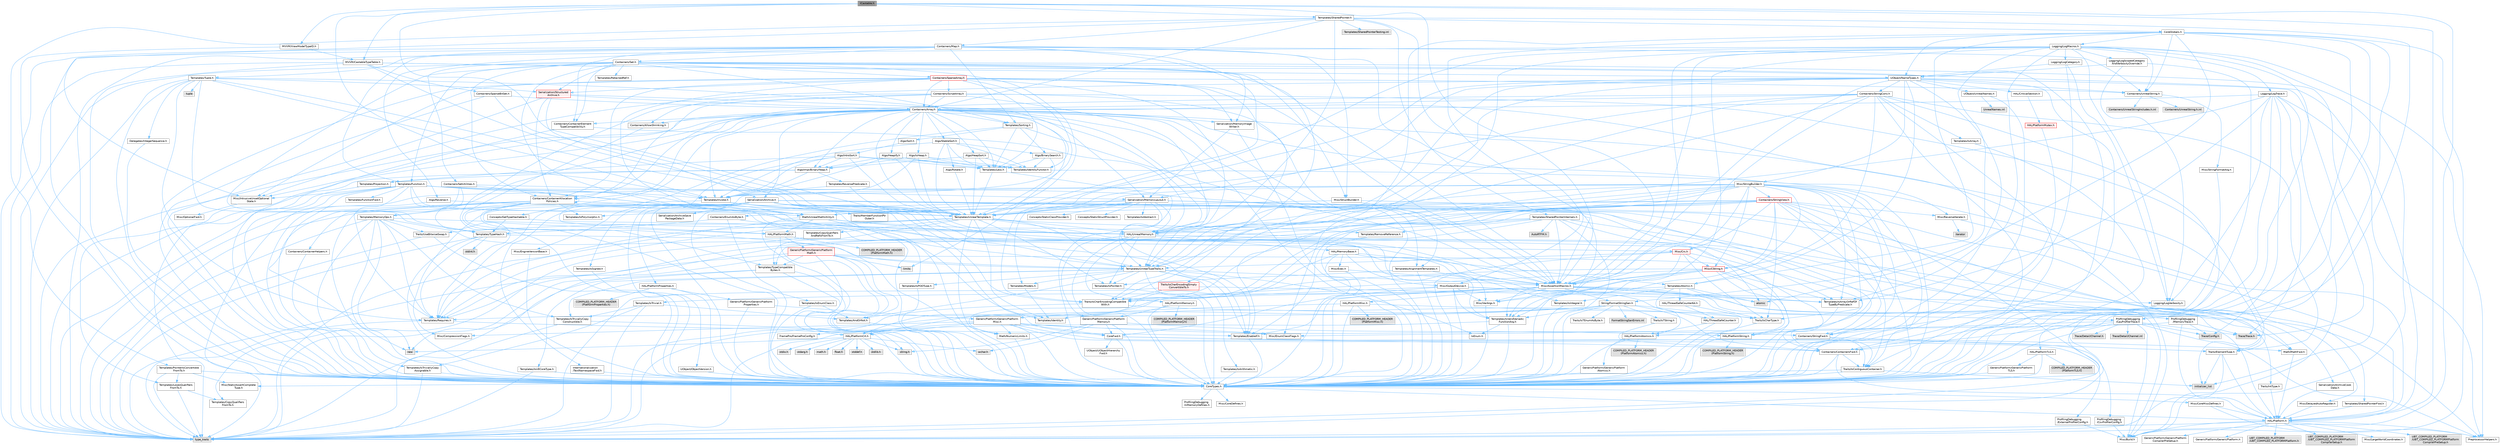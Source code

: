 digraph "ICastable.h"
{
 // INTERACTIVE_SVG=YES
 // LATEX_PDF_SIZE
  bgcolor="transparent";
  edge [fontname=Helvetica,fontsize=10,labelfontname=Helvetica,labelfontsize=10];
  node [fontname=Helvetica,fontsize=10,shape=box,height=0.2,width=0.4];
  Node1 [id="Node000001",label="ICastable.h",height=0.2,width=0.4,color="gray40", fillcolor="grey60", style="filled", fontcolor="black",tooltip=" "];
  Node1 -> Node2 [id="edge1_Node000001_Node000002",color="steelblue1",style="solid",tooltip=" "];
  Node2 [id="Node000002",label="HAL/Platform.h",height=0.2,width=0.4,color="grey40", fillcolor="white", style="filled",URL="$d9/dd0/Platform_8h.html",tooltip=" "];
  Node2 -> Node3 [id="edge2_Node000002_Node000003",color="steelblue1",style="solid",tooltip=" "];
  Node3 [id="Node000003",label="Misc/Build.h",height=0.2,width=0.4,color="grey40", fillcolor="white", style="filled",URL="$d3/dbb/Build_8h.html",tooltip=" "];
  Node2 -> Node4 [id="edge3_Node000002_Node000004",color="steelblue1",style="solid",tooltip=" "];
  Node4 [id="Node000004",label="Misc/LargeWorldCoordinates.h",height=0.2,width=0.4,color="grey40", fillcolor="white", style="filled",URL="$d2/dcb/LargeWorldCoordinates_8h.html",tooltip=" "];
  Node2 -> Node5 [id="edge4_Node000002_Node000005",color="steelblue1",style="solid",tooltip=" "];
  Node5 [id="Node000005",label="type_traits",height=0.2,width=0.4,color="grey60", fillcolor="#E0E0E0", style="filled",tooltip=" "];
  Node2 -> Node6 [id="edge5_Node000002_Node000006",color="steelblue1",style="solid",tooltip=" "];
  Node6 [id="Node000006",label="PreprocessorHelpers.h",height=0.2,width=0.4,color="grey40", fillcolor="white", style="filled",URL="$db/ddb/PreprocessorHelpers_8h.html",tooltip=" "];
  Node2 -> Node7 [id="edge6_Node000002_Node000007",color="steelblue1",style="solid",tooltip=" "];
  Node7 [id="Node000007",label="UBT_COMPILED_PLATFORM\l/UBT_COMPILED_PLATFORMPlatform\lCompilerPreSetup.h",height=0.2,width=0.4,color="grey60", fillcolor="#E0E0E0", style="filled",tooltip=" "];
  Node2 -> Node8 [id="edge7_Node000002_Node000008",color="steelblue1",style="solid",tooltip=" "];
  Node8 [id="Node000008",label="GenericPlatform/GenericPlatform\lCompilerPreSetup.h",height=0.2,width=0.4,color="grey40", fillcolor="white", style="filled",URL="$d9/dc8/GenericPlatformCompilerPreSetup_8h.html",tooltip=" "];
  Node2 -> Node9 [id="edge8_Node000002_Node000009",color="steelblue1",style="solid",tooltip=" "];
  Node9 [id="Node000009",label="GenericPlatform/GenericPlatform.h",height=0.2,width=0.4,color="grey40", fillcolor="white", style="filled",URL="$d6/d84/GenericPlatform_8h.html",tooltip=" "];
  Node2 -> Node10 [id="edge9_Node000002_Node000010",color="steelblue1",style="solid",tooltip=" "];
  Node10 [id="Node000010",label="UBT_COMPILED_PLATFORM\l/UBT_COMPILED_PLATFORMPlatform.h",height=0.2,width=0.4,color="grey60", fillcolor="#E0E0E0", style="filled",tooltip=" "];
  Node2 -> Node11 [id="edge10_Node000002_Node000011",color="steelblue1",style="solid",tooltip=" "];
  Node11 [id="Node000011",label="UBT_COMPILED_PLATFORM\l/UBT_COMPILED_PLATFORMPlatform\lCompilerSetup.h",height=0.2,width=0.4,color="grey60", fillcolor="#E0E0E0", style="filled",tooltip=" "];
  Node1 -> Node12 [id="edge11_Node000001_Node000012",color="steelblue1",style="solid",tooltip=" "];
  Node12 [id="Node000012",label="MVVM/ViewModelTypeID.h",height=0.2,width=0.4,color="grey40", fillcolor="white", style="filled",URL="$d7/d3e/ViewModelTypeID_8h.html",tooltip=" "];
  Node12 -> Node13 [id="edge12_Node000012_Node000013",color="steelblue1",style="solid",tooltip=" "];
  Node13 [id="Node000013",label="CoreTypes.h",height=0.2,width=0.4,color="grey40", fillcolor="white", style="filled",URL="$dc/dec/CoreTypes_8h.html",tooltip=" "];
  Node13 -> Node2 [id="edge13_Node000013_Node000002",color="steelblue1",style="solid",tooltip=" "];
  Node13 -> Node14 [id="edge14_Node000013_Node000014",color="steelblue1",style="solid",tooltip=" "];
  Node14 [id="Node000014",label="ProfilingDebugging\l/UMemoryDefines.h",height=0.2,width=0.4,color="grey40", fillcolor="white", style="filled",URL="$d2/da2/UMemoryDefines_8h.html",tooltip=" "];
  Node13 -> Node15 [id="edge15_Node000013_Node000015",color="steelblue1",style="solid",tooltip=" "];
  Node15 [id="Node000015",label="Misc/CoreMiscDefines.h",height=0.2,width=0.4,color="grey40", fillcolor="white", style="filled",URL="$da/d38/CoreMiscDefines_8h.html",tooltip=" "];
  Node15 -> Node2 [id="edge16_Node000015_Node000002",color="steelblue1",style="solid",tooltip=" "];
  Node15 -> Node6 [id="edge17_Node000015_Node000006",color="steelblue1",style="solid",tooltip=" "];
  Node13 -> Node16 [id="edge18_Node000013_Node000016",color="steelblue1",style="solid",tooltip=" "];
  Node16 [id="Node000016",label="Misc/CoreDefines.h",height=0.2,width=0.4,color="grey40", fillcolor="white", style="filled",URL="$d3/dd2/CoreDefines_8h.html",tooltip=" "];
  Node12 -> Node17 [id="edge19_Node000012_Node000017",color="steelblue1",style="solid",tooltip=" "];
  Node17 [id="Node000017",label="MVVM/CastableTypeTable.h",height=0.2,width=0.4,color="grey40", fillcolor="white", style="filled",URL="$d4/dab/CastableTypeTable_8h.html",tooltip=" "];
  Node17 -> Node13 [id="edge20_Node000017_Node000013",color="steelblue1",style="solid",tooltip=" "];
  Node17 -> Node2 [id="edge21_Node000017_Node000002",color="steelblue1",style="solid",tooltip=" "];
  Node17 -> Node18 [id="edge22_Node000017_Node000018",color="steelblue1",style="solid",tooltip=" "];
  Node18 [id="Node000018",label="Templates/UnrealTemplate.h",height=0.2,width=0.4,color="grey40", fillcolor="white", style="filled",URL="$d4/d24/UnrealTemplate_8h.html",tooltip=" "];
  Node18 -> Node13 [id="edge23_Node000018_Node000013",color="steelblue1",style="solid",tooltip=" "];
  Node18 -> Node19 [id="edge24_Node000018_Node000019",color="steelblue1",style="solid",tooltip=" "];
  Node19 [id="Node000019",label="Templates/IsPointer.h",height=0.2,width=0.4,color="grey40", fillcolor="white", style="filled",URL="$d7/d05/IsPointer_8h.html",tooltip=" "];
  Node19 -> Node13 [id="edge25_Node000019_Node000013",color="steelblue1",style="solid",tooltip=" "];
  Node18 -> Node20 [id="edge26_Node000018_Node000020",color="steelblue1",style="solid",tooltip=" "];
  Node20 [id="Node000020",label="HAL/UnrealMemory.h",height=0.2,width=0.4,color="grey40", fillcolor="white", style="filled",URL="$d9/d96/UnrealMemory_8h.html",tooltip=" "];
  Node20 -> Node13 [id="edge27_Node000020_Node000013",color="steelblue1",style="solid",tooltip=" "];
  Node20 -> Node21 [id="edge28_Node000020_Node000021",color="steelblue1",style="solid",tooltip=" "];
  Node21 [id="Node000021",label="GenericPlatform/GenericPlatform\lMemory.h",height=0.2,width=0.4,color="grey40", fillcolor="white", style="filled",URL="$dd/d22/GenericPlatformMemory_8h.html",tooltip=" "];
  Node21 -> Node22 [id="edge29_Node000021_Node000022",color="steelblue1",style="solid",tooltip=" "];
  Node22 [id="Node000022",label="CoreFwd.h",height=0.2,width=0.4,color="grey40", fillcolor="white", style="filled",URL="$d1/d1e/CoreFwd_8h.html",tooltip=" "];
  Node22 -> Node13 [id="edge30_Node000022_Node000013",color="steelblue1",style="solid",tooltip=" "];
  Node22 -> Node23 [id="edge31_Node000022_Node000023",color="steelblue1",style="solid",tooltip=" "];
  Node23 [id="Node000023",label="Containers/ContainersFwd.h",height=0.2,width=0.4,color="grey40", fillcolor="white", style="filled",URL="$d4/d0a/ContainersFwd_8h.html",tooltip=" "];
  Node23 -> Node2 [id="edge32_Node000023_Node000002",color="steelblue1",style="solid",tooltip=" "];
  Node23 -> Node13 [id="edge33_Node000023_Node000013",color="steelblue1",style="solid",tooltip=" "];
  Node23 -> Node24 [id="edge34_Node000023_Node000024",color="steelblue1",style="solid",tooltip=" "];
  Node24 [id="Node000024",label="Traits/IsContiguousContainer.h",height=0.2,width=0.4,color="grey40", fillcolor="white", style="filled",URL="$d5/d3c/IsContiguousContainer_8h.html",tooltip=" "];
  Node24 -> Node13 [id="edge35_Node000024_Node000013",color="steelblue1",style="solid",tooltip=" "];
  Node24 -> Node25 [id="edge36_Node000024_Node000025",color="steelblue1",style="solid",tooltip=" "];
  Node25 [id="Node000025",label="Misc/StaticAssertComplete\lType.h",height=0.2,width=0.4,color="grey40", fillcolor="white", style="filled",URL="$d5/d4e/StaticAssertCompleteType_8h.html",tooltip=" "];
  Node24 -> Node26 [id="edge37_Node000024_Node000026",color="steelblue1",style="solid",tooltip=" "];
  Node26 [id="Node000026",label="initializer_list",height=0.2,width=0.4,color="grey60", fillcolor="#E0E0E0", style="filled",tooltip=" "];
  Node22 -> Node27 [id="edge38_Node000022_Node000027",color="steelblue1",style="solid",tooltip=" "];
  Node27 [id="Node000027",label="Math/MathFwd.h",height=0.2,width=0.4,color="grey40", fillcolor="white", style="filled",URL="$d2/d10/MathFwd_8h.html",tooltip=" "];
  Node27 -> Node2 [id="edge39_Node000027_Node000002",color="steelblue1",style="solid",tooltip=" "];
  Node22 -> Node28 [id="edge40_Node000022_Node000028",color="steelblue1",style="solid",tooltip=" "];
  Node28 [id="Node000028",label="UObject/UObjectHierarchy\lFwd.h",height=0.2,width=0.4,color="grey40", fillcolor="white", style="filled",URL="$d3/d13/UObjectHierarchyFwd_8h.html",tooltip=" "];
  Node21 -> Node13 [id="edge41_Node000021_Node000013",color="steelblue1",style="solid",tooltip=" "];
  Node21 -> Node29 [id="edge42_Node000021_Node000029",color="steelblue1",style="solid",tooltip=" "];
  Node29 [id="Node000029",label="HAL/PlatformString.h",height=0.2,width=0.4,color="grey40", fillcolor="white", style="filled",URL="$db/db5/PlatformString_8h.html",tooltip=" "];
  Node29 -> Node13 [id="edge43_Node000029_Node000013",color="steelblue1",style="solid",tooltip=" "];
  Node29 -> Node30 [id="edge44_Node000029_Node000030",color="steelblue1",style="solid",tooltip=" "];
  Node30 [id="Node000030",label="COMPILED_PLATFORM_HEADER\l(PlatformString.h)",height=0.2,width=0.4,color="grey60", fillcolor="#E0E0E0", style="filled",tooltip=" "];
  Node21 -> Node31 [id="edge45_Node000021_Node000031",color="steelblue1",style="solid",tooltip=" "];
  Node31 [id="Node000031",label="string.h",height=0.2,width=0.4,color="grey60", fillcolor="#E0E0E0", style="filled",tooltip=" "];
  Node21 -> Node32 [id="edge46_Node000021_Node000032",color="steelblue1",style="solid",tooltip=" "];
  Node32 [id="Node000032",label="wchar.h",height=0.2,width=0.4,color="grey60", fillcolor="#E0E0E0", style="filled",tooltip=" "];
  Node20 -> Node33 [id="edge47_Node000020_Node000033",color="steelblue1",style="solid",tooltip=" "];
  Node33 [id="Node000033",label="HAL/MemoryBase.h",height=0.2,width=0.4,color="grey40", fillcolor="white", style="filled",URL="$d6/d9f/MemoryBase_8h.html",tooltip=" "];
  Node33 -> Node13 [id="edge48_Node000033_Node000013",color="steelblue1",style="solid",tooltip=" "];
  Node33 -> Node34 [id="edge49_Node000033_Node000034",color="steelblue1",style="solid",tooltip=" "];
  Node34 [id="Node000034",label="HAL/PlatformAtomics.h",height=0.2,width=0.4,color="grey40", fillcolor="white", style="filled",URL="$d3/d36/PlatformAtomics_8h.html",tooltip=" "];
  Node34 -> Node13 [id="edge50_Node000034_Node000013",color="steelblue1",style="solid",tooltip=" "];
  Node34 -> Node35 [id="edge51_Node000034_Node000035",color="steelblue1",style="solid",tooltip=" "];
  Node35 [id="Node000035",label="GenericPlatform/GenericPlatform\lAtomics.h",height=0.2,width=0.4,color="grey40", fillcolor="white", style="filled",URL="$da/d72/GenericPlatformAtomics_8h.html",tooltip=" "];
  Node35 -> Node13 [id="edge52_Node000035_Node000013",color="steelblue1",style="solid",tooltip=" "];
  Node34 -> Node36 [id="edge53_Node000034_Node000036",color="steelblue1",style="solid",tooltip=" "];
  Node36 [id="Node000036",label="COMPILED_PLATFORM_HEADER\l(PlatformAtomics.h)",height=0.2,width=0.4,color="grey60", fillcolor="#E0E0E0", style="filled",tooltip=" "];
  Node33 -> Node37 [id="edge54_Node000033_Node000037",color="steelblue1",style="solid",tooltip=" "];
  Node37 [id="Node000037",label="HAL/PlatformCrt.h",height=0.2,width=0.4,color="grey40", fillcolor="white", style="filled",URL="$d8/d75/PlatformCrt_8h.html",tooltip=" "];
  Node37 -> Node38 [id="edge55_Node000037_Node000038",color="steelblue1",style="solid",tooltip=" "];
  Node38 [id="Node000038",label="new",height=0.2,width=0.4,color="grey60", fillcolor="#E0E0E0", style="filled",tooltip=" "];
  Node37 -> Node32 [id="edge56_Node000037_Node000032",color="steelblue1",style="solid",tooltip=" "];
  Node37 -> Node39 [id="edge57_Node000037_Node000039",color="steelblue1",style="solid",tooltip=" "];
  Node39 [id="Node000039",label="stddef.h",height=0.2,width=0.4,color="grey60", fillcolor="#E0E0E0", style="filled",tooltip=" "];
  Node37 -> Node40 [id="edge58_Node000037_Node000040",color="steelblue1",style="solid",tooltip=" "];
  Node40 [id="Node000040",label="stdlib.h",height=0.2,width=0.4,color="grey60", fillcolor="#E0E0E0", style="filled",tooltip=" "];
  Node37 -> Node41 [id="edge59_Node000037_Node000041",color="steelblue1",style="solid",tooltip=" "];
  Node41 [id="Node000041",label="stdio.h",height=0.2,width=0.4,color="grey60", fillcolor="#E0E0E0", style="filled",tooltip=" "];
  Node37 -> Node42 [id="edge60_Node000037_Node000042",color="steelblue1",style="solid",tooltip=" "];
  Node42 [id="Node000042",label="stdarg.h",height=0.2,width=0.4,color="grey60", fillcolor="#E0E0E0", style="filled",tooltip=" "];
  Node37 -> Node43 [id="edge61_Node000037_Node000043",color="steelblue1",style="solid",tooltip=" "];
  Node43 [id="Node000043",label="math.h",height=0.2,width=0.4,color="grey60", fillcolor="#E0E0E0", style="filled",tooltip=" "];
  Node37 -> Node44 [id="edge62_Node000037_Node000044",color="steelblue1",style="solid",tooltip=" "];
  Node44 [id="Node000044",label="float.h",height=0.2,width=0.4,color="grey60", fillcolor="#E0E0E0", style="filled",tooltip=" "];
  Node37 -> Node31 [id="edge63_Node000037_Node000031",color="steelblue1",style="solid",tooltip=" "];
  Node33 -> Node45 [id="edge64_Node000033_Node000045",color="steelblue1",style="solid",tooltip=" "];
  Node45 [id="Node000045",label="Misc/Exec.h",height=0.2,width=0.4,color="grey40", fillcolor="white", style="filled",URL="$de/ddb/Exec_8h.html",tooltip=" "];
  Node45 -> Node13 [id="edge65_Node000045_Node000013",color="steelblue1",style="solid",tooltip=" "];
  Node45 -> Node46 [id="edge66_Node000045_Node000046",color="steelblue1",style="solid",tooltip=" "];
  Node46 [id="Node000046",label="Misc/AssertionMacros.h",height=0.2,width=0.4,color="grey40", fillcolor="white", style="filled",URL="$d0/dfa/AssertionMacros_8h.html",tooltip=" "];
  Node46 -> Node13 [id="edge67_Node000046_Node000013",color="steelblue1",style="solid",tooltip=" "];
  Node46 -> Node2 [id="edge68_Node000046_Node000002",color="steelblue1",style="solid",tooltip=" "];
  Node46 -> Node47 [id="edge69_Node000046_Node000047",color="steelblue1",style="solid",tooltip=" "];
  Node47 [id="Node000047",label="HAL/PlatformMisc.h",height=0.2,width=0.4,color="grey40", fillcolor="white", style="filled",URL="$d0/df5/PlatformMisc_8h.html",tooltip=" "];
  Node47 -> Node13 [id="edge70_Node000047_Node000013",color="steelblue1",style="solid",tooltip=" "];
  Node47 -> Node48 [id="edge71_Node000047_Node000048",color="steelblue1",style="solid",tooltip=" "];
  Node48 [id="Node000048",label="GenericPlatform/GenericPlatform\lMisc.h",height=0.2,width=0.4,color="grey40", fillcolor="white", style="filled",URL="$db/d9a/GenericPlatformMisc_8h.html",tooltip=" "];
  Node48 -> Node49 [id="edge72_Node000048_Node000049",color="steelblue1",style="solid",tooltip=" "];
  Node49 [id="Node000049",label="Containers/StringFwd.h",height=0.2,width=0.4,color="grey40", fillcolor="white", style="filled",URL="$df/d37/StringFwd_8h.html",tooltip=" "];
  Node49 -> Node13 [id="edge73_Node000049_Node000013",color="steelblue1",style="solid",tooltip=" "];
  Node49 -> Node50 [id="edge74_Node000049_Node000050",color="steelblue1",style="solid",tooltip=" "];
  Node50 [id="Node000050",label="Traits/ElementType.h",height=0.2,width=0.4,color="grey40", fillcolor="white", style="filled",URL="$d5/d4f/ElementType_8h.html",tooltip=" "];
  Node50 -> Node2 [id="edge75_Node000050_Node000002",color="steelblue1",style="solid",tooltip=" "];
  Node50 -> Node26 [id="edge76_Node000050_Node000026",color="steelblue1",style="solid",tooltip=" "];
  Node50 -> Node5 [id="edge77_Node000050_Node000005",color="steelblue1",style="solid",tooltip=" "];
  Node49 -> Node24 [id="edge78_Node000049_Node000024",color="steelblue1",style="solid",tooltip=" "];
  Node48 -> Node22 [id="edge79_Node000048_Node000022",color="steelblue1",style="solid",tooltip=" "];
  Node48 -> Node13 [id="edge80_Node000048_Node000013",color="steelblue1",style="solid",tooltip=" "];
  Node48 -> Node51 [id="edge81_Node000048_Node000051",color="steelblue1",style="solid",tooltip=" "];
  Node51 [id="Node000051",label="FramePro/FrameProConfig.h",height=0.2,width=0.4,color="grey40", fillcolor="white", style="filled",URL="$d7/d90/FrameProConfig_8h.html",tooltip=" "];
  Node48 -> Node37 [id="edge82_Node000048_Node000037",color="steelblue1",style="solid",tooltip=" "];
  Node48 -> Node52 [id="edge83_Node000048_Node000052",color="steelblue1",style="solid",tooltip=" "];
  Node52 [id="Node000052",label="Math/NumericLimits.h",height=0.2,width=0.4,color="grey40", fillcolor="white", style="filled",URL="$df/d1b/NumericLimits_8h.html",tooltip=" "];
  Node52 -> Node13 [id="edge84_Node000052_Node000013",color="steelblue1",style="solid",tooltip=" "];
  Node48 -> Node53 [id="edge85_Node000048_Node000053",color="steelblue1",style="solid",tooltip=" "];
  Node53 [id="Node000053",label="Misc/CompressionFlags.h",height=0.2,width=0.4,color="grey40", fillcolor="white", style="filled",URL="$d9/d76/CompressionFlags_8h.html",tooltip=" "];
  Node48 -> Node54 [id="edge86_Node000048_Node000054",color="steelblue1",style="solid",tooltip=" "];
  Node54 [id="Node000054",label="Misc/EnumClassFlags.h",height=0.2,width=0.4,color="grey40", fillcolor="white", style="filled",URL="$d8/de7/EnumClassFlags_8h.html",tooltip=" "];
  Node48 -> Node55 [id="edge87_Node000048_Node000055",color="steelblue1",style="solid",tooltip=" "];
  Node55 [id="Node000055",label="ProfilingDebugging\l/CsvProfilerConfig.h",height=0.2,width=0.4,color="grey40", fillcolor="white", style="filled",URL="$d3/d88/CsvProfilerConfig_8h.html",tooltip=" "];
  Node55 -> Node3 [id="edge88_Node000055_Node000003",color="steelblue1",style="solid",tooltip=" "];
  Node48 -> Node56 [id="edge89_Node000048_Node000056",color="steelblue1",style="solid",tooltip=" "];
  Node56 [id="Node000056",label="ProfilingDebugging\l/ExternalProfilerConfig.h",height=0.2,width=0.4,color="grey40", fillcolor="white", style="filled",URL="$d3/dbb/ExternalProfilerConfig_8h.html",tooltip=" "];
  Node56 -> Node3 [id="edge90_Node000056_Node000003",color="steelblue1",style="solid",tooltip=" "];
  Node47 -> Node57 [id="edge91_Node000047_Node000057",color="steelblue1",style="solid",tooltip=" "];
  Node57 [id="Node000057",label="COMPILED_PLATFORM_HEADER\l(PlatformMisc.h)",height=0.2,width=0.4,color="grey60", fillcolor="#E0E0E0", style="filled",tooltip=" "];
  Node47 -> Node58 [id="edge92_Node000047_Node000058",color="steelblue1",style="solid",tooltip=" "];
  Node58 [id="Node000058",label="ProfilingDebugging\l/CpuProfilerTrace.h",height=0.2,width=0.4,color="grey40", fillcolor="white", style="filled",URL="$da/dcb/CpuProfilerTrace_8h.html",tooltip=" "];
  Node58 -> Node13 [id="edge93_Node000058_Node000013",color="steelblue1",style="solid",tooltip=" "];
  Node58 -> Node23 [id="edge94_Node000058_Node000023",color="steelblue1",style="solid",tooltip=" "];
  Node58 -> Node34 [id="edge95_Node000058_Node000034",color="steelblue1",style="solid",tooltip=" "];
  Node58 -> Node6 [id="edge96_Node000058_Node000006",color="steelblue1",style="solid",tooltip=" "];
  Node58 -> Node3 [id="edge97_Node000058_Node000003",color="steelblue1",style="solid",tooltip=" "];
  Node58 -> Node59 [id="edge98_Node000058_Node000059",color="steelblue1",style="solid",tooltip=" "];
  Node59 [id="Node000059",label="Trace/Config.h",height=0.2,width=0.4,color="grey60", fillcolor="#E0E0E0", style="filled",tooltip=" "];
  Node58 -> Node60 [id="edge99_Node000058_Node000060",color="steelblue1",style="solid",tooltip=" "];
  Node60 [id="Node000060",label="Trace/Detail/Channel.h",height=0.2,width=0.4,color="grey60", fillcolor="#E0E0E0", style="filled",tooltip=" "];
  Node58 -> Node61 [id="edge100_Node000058_Node000061",color="steelblue1",style="solid",tooltip=" "];
  Node61 [id="Node000061",label="Trace/Detail/Channel.inl",height=0.2,width=0.4,color="grey60", fillcolor="#E0E0E0", style="filled",tooltip=" "];
  Node58 -> Node62 [id="edge101_Node000058_Node000062",color="steelblue1",style="solid",tooltip=" "];
  Node62 [id="Node000062",label="Trace/Trace.h",height=0.2,width=0.4,color="grey60", fillcolor="#E0E0E0", style="filled",tooltip=" "];
  Node46 -> Node6 [id="edge102_Node000046_Node000006",color="steelblue1",style="solid",tooltip=" "];
  Node46 -> Node63 [id="edge103_Node000046_Node000063",color="steelblue1",style="solid",tooltip=" "];
  Node63 [id="Node000063",label="Templates/EnableIf.h",height=0.2,width=0.4,color="grey40", fillcolor="white", style="filled",URL="$d7/d60/EnableIf_8h.html",tooltip=" "];
  Node63 -> Node13 [id="edge104_Node000063_Node000013",color="steelblue1",style="solid",tooltip=" "];
  Node46 -> Node64 [id="edge105_Node000046_Node000064",color="steelblue1",style="solid",tooltip=" "];
  Node64 [id="Node000064",label="Templates/IsArrayOrRefOf\lTypeByPredicate.h",height=0.2,width=0.4,color="grey40", fillcolor="white", style="filled",URL="$d6/da1/IsArrayOrRefOfTypeByPredicate_8h.html",tooltip=" "];
  Node64 -> Node13 [id="edge106_Node000064_Node000013",color="steelblue1",style="solid",tooltip=" "];
  Node46 -> Node65 [id="edge107_Node000046_Node000065",color="steelblue1",style="solid",tooltip=" "];
  Node65 [id="Node000065",label="Templates/IsValidVariadic\lFunctionArg.h",height=0.2,width=0.4,color="grey40", fillcolor="white", style="filled",URL="$d0/dc8/IsValidVariadicFunctionArg_8h.html",tooltip=" "];
  Node65 -> Node13 [id="edge108_Node000065_Node000013",color="steelblue1",style="solid",tooltip=" "];
  Node65 -> Node66 [id="edge109_Node000065_Node000066",color="steelblue1",style="solid",tooltip=" "];
  Node66 [id="Node000066",label="IsEnum.h",height=0.2,width=0.4,color="grey40", fillcolor="white", style="filled",URL="$d4/de5/IsEnum_8h.html",tooltip=" "];
  Node65 -> Node5 [id="edge110_Node000065_Node000005",color="steelblue1",style="solid",tooltip=" "];
  Node46 -> Node67 [id="edge111_Node000046_Node000067",color="steelblue1",style="solid",tooltip=" "];
  Node67 [id="Node000067",label="Traits/IsCharEncodingCompatible\lWith.h",height=0.2,width=0.4,color="grey40", fillcolor="white", style="filled",URL="$df/dd1/IsCharEncodingCompatibleWith_8h.html",tooltip=" "];
  Node67 -> Node5 [id="edge112_Node000067_Node000005",color="steelblue1",style="solid",tooltip=" "];
  Node67 -> Node68 [id="edge113_Node000067_Node000068",color="steelblue1",style="solid",tooltip=" "];
  Node68 [id="Node000068",label="Traits/IsCharType.h",height=0.2,width=0.4,color="grey40", fillcolor="white", style="filled",URL="$db/d51/IsCharType_8h.html",tooltip=" "];
  Node68 -> Node13 [id="edge114_Node000068_Node000013",color="steelblue1",style="solid",tooltip=" "];
  Node46 -> Node69 [id="edge115_Node000046_Node000069",color="steelblue1",style="solid",tooltip=" "];
  Node69 [id="Node000069",label="Misc/VarArgs.h",height=0.2,width=0.4,color="grey40", fillcolor="white", style="filled",URL="$d5/d6f/VarArgs_8h.html",tooltip=" "];
  Node69 -> Node13 [id="edge116_Node000069_Node000013",color="steelblue1",style="solid",tooltip=" "];
  Node46 -> Node70 [id="edge117_Node000046_Node000070",color="steelblue1",style="solid",tooltip=" "];
  Node70 [id="Node000070",label="String/FormatStringSan.h",height=0.2,width=0.4,color="grey40", fillcolor="white", style="filled",URL="$d3/d8b/FormatStringSan_8h.html",tooltip=" "];
  Node70 -> Node5 [id="edge118_Node000070_Node000005",color="steelblue1",style="solid",tooltip=" "];
  Node70 -> Node13 [id="edge119_Node000070_Node000013",color="steelblue1",style="solid",tooltip=" "];
  Node70 -> Node71 [id="edge120_Node000070_Node000071",color="steelblue1",style="solid",tooltip=" "];
  Node71 [id="Node000071",label="Templates/Requires.h",height=0.2,width=0.4,color="grey40", fillcolor="white", style="filled",URL="$dc/d96/Requires_8h.html",tooltip=" "];
  Node71 -> Node63 [id="edge121_Node000071_Node000063",color="steelblue1",style="solid",tooltip=" "];
  Node71 -> Node5 [id="edge122_Node000071_Node000005",color="steelblue1",style="solid",tooltip=" "];
  Node70 -> Node72 [id="edge123_Node000070_Node000072",color="steelblue1",style="solid",tooltip=" "];
  Node72 [id="Node000072",label="Templates/Identity.h",height=0.2,width=0.4,color="grey40", fillcolor="white", style="filled",URL="$d0/dd5/Identity_8h.html",tooltip=" "];
  Node70 -> Node65 [id="edge124_Node000070_Node000065",color="steelblue1",style="solid",tooltip=" "];
  Node70 -> Node68 [id="edge125_Node000070_Node000068",color="steelblue1",style="solid",tooltip=" "];
  Node70 -> Node73 [id="edge126_Node000070_Node000073",color="steelblue1",style="solid",tooltip=" "];
  Node73 [id="Node000073",label="Traits/IsTEnumAsByte.h",height=0.2,width=0.4,color="grey40", fillcolor="white", style="filled",URL="$d1/de6/IsTEnumAsByte_8h.html",tooltip=" "];
  Node70 -> Node74 [id="edge127_Node000070_Node000074",color="steelblue1",style="solid",tooltip=" "];
  Node74 [id="Node000074",label="Traits/IsTString.h",height=0.2,width=0.4,color="grey40", fillcolor="white", style="filled",URL="$d0/df8/IsTString_8h.html",tooltip=" "];
  Node74 -> Node23 [id="edge128_Node000074_Node000023",color="steelblue1",style="solid",tooltip=" "];
  Node70 -> Node23 [id="edge129_Node000070_Node000023",color="steelblue1",style="solid",tooltip=" "];
  Node70 -> Node75 [id="edge130_Node000070_Node000075",color="steelblue1",style="solid",tooltip=" "];
  Node75 [id="Node000075",label="FormatStringSanErrors.inl",height=0.2,width=0.4,color="grey60", fillcolor="#E0E0E0", style="filled",tooltip=" "];
  Node46 -> Node76 [id="edge131_Node000046_Node000076",color="steelblue1",style="solid",tooltip=" "];
  Node76 [id="Node000076",label="atomic",height=0.2,width=0.4,color="grey60", fillcolor="#E0E0E0", style="filled",tooltip=" "];
  Node33 -> Node77 [id="edge132_Node000033_Node000077",color="steelblue1",style="solid",tooltip=" "];
  Node77 [id="Node000077",label="Misc/OutputDevice.h",height=0.2,width=0.4,color="grey40", fillcolor="white", style="filled",URL="$d7/d32/OutputDevice_8h.html",tooltip=" "];
  Node77 -> Node22 [id="edge133_Node000077_Node000022",color="steelblue1",style="solid",tooltip=" "];
  Node77 -> Node13 [id="edge134_Node000077_Node000013",color="steelblue1",style="solid",tooltip=" "];
  Node77 -> Node78 [id="edge135_Node000077_Node000078",color="steelblue1",style="solid",tooltip=" "];
  Node78 [id="Node000078",label="Logging/LogVerbosity.h",height=0.2,width=0.4,color="grey40", fillcolor="white", style="filled",URL="$d2/d8f/LogVerbosity_8h.html",tooltip=" "];
  Node78 -> Node13 [id="edge136_Node000078_Node000013",color="steelblue1",style="solid",tooltip=" "];
  Node77 -> Node69 [id="edge137_Node000077_Node000069",color="steelblue1",style="solid",tooltip=" "];
  Node77 -> Node64 [id="edge138_Node000077_Node000064",color="steelblue1",style="solid",tooltip=" "];
  Node77 -> Node65 [id="edge139_Node000077_Node000065",color="steelblue1",style="solid",tooltip=" "];
  Node77 -> Node67 [id="edge140_Node000077_Node000067",color="steelblue1",style="solid",tooltip=" "];
  Node33 -> Node79 [id="edge141_Node000033_Node000079",color="steelblue1",style="solid",tooltip=" "];
  Node79 [id="Node000079",label="Templates/Atomic.h",height=0.2,width=0.4,color="grey40", fillcolor="white", style="filled",URL="$d3/d91/Atomic_8h.html",tooltip=" "];
  Node79 -> Node80 [id="edge142_Node000079_Node000080",color="steelblue1",style="solid",tooltip=" "];
  Node80 [id="Node000080",label="HAL/ThreadSafeCounter.h",height=0.2,width=0.4,color="grey40", fillcolor="white", style="filled",URL="$dc/dc9/ThreadSafeCounter_8h.html",tooltip=" "];
  Node80 -> Node13 [id="edge143_Node000080_Node000013",color="steelblue1",style="solid",tooltip=" "];
  Node80 -> Node34 [id="edge144_Node000080_Node000034",color="steelblue1",style="solid",tooltip=" "];
  Node79 -> Node81 [id="edge145_Node000079_Node000081",color="steelblue1",style="solid",tooltip=" "];
  Node81 [id="Node000081",label="HAL/ThreadSafeCounter64.h",height=0.2,width=0.4,color="grey40", fillcolor="white", style="filled",URL="$d0/d12/ThreadSafeCounter64_8h.html",tooltip=" "];
  Node81 -> Node13 [id="edge146_Node000081_Node000013",color="steelblue1",style="solid",tooltip=" "];
  Node81 -> Node80 [id="edge147_Node000081_Node000080",color="steelblue1",style="solid",tooltip=" "];
  Node79 -> Node82 [id="edge148_Node000079_Node000082",color="steelblue1",style="solid",tooltip=" "];
  Node82 [id="Node000082",label="Templates/IsIntegral.h",height=0.2,width=0.4,color="grey40", fillcolor="white", style="filled",URL="$da/d64/IsIntegral_8h.html",tooltip=" "];
  Node82 -> Node13 [id="edge149_Node000082_Node000013",color="steelblue1",style="solid",tooltip=" "];
  Node79 -> Node83 [id="edge150_Node000079_Node000083",color="steelblue1",style="solid",tooltip=" "];
  Node83 [id="Node000083",label="Templates/IsTrivial.h",height=0.2,width=0.4,color="grey40", fillcolor="white", style="filled",URL="$da/d4c/IsTrivial_8h.html",tooltip=" "];
  Node83 -> Node84 [id="edge151_Node000083_Node000084",color="steelblue1",style="solid",tooltip=" "];
  Node84 [id="Node000084",label="Templates/AndOrNot.h",height=0.2,width=0.4,color="grey40", fillcolor="white", style="filled",URL="$db/d0a/AndOrNot_8h.html",tooltip=" "];
  Node84 -> Node13 [id="edge152_Node000084_Node000013",color="steelblue1",style="solid",tooltip=" "];
  Node83 -> Node85 [id="edge153_Node000083_Node000085",color="steelblue1",style="solid",tooltip=" "];
  Node85 [id="Node000085",label="Templates/IsTriviallyCopy\lConstructible.h",height=0.2,width=0.4,color="grey40", fillcolor="white", style="filled",URL="$d3/d78/IsTriviallyCopyConstructible_8h.html",tooltip=" "];
  Node85 -> Node13 [id="edge154_Node000085_Node000013",color="steelblue1",style="solid",tooltip=" "];
  Node85 -> Node5 [id="edge155_Node000085_Node000005",color="steelblue1",style="solid",tooltip=" "];
  Node83 -> Node86 [id="edge156_Node000083_Node000086",color="steelblue1",style="solid",tooltip=" "];
  Node86 [id="Node000086",label="Templates/IsTriviallyCopy\lAssignable.h",height=0.2,width=0.4,color="grey40", fillcolor="white", style="filled",URL="$d2/df2/IsTriviallyCopyAssignable_8h.html",tooltip=" "];
  Node86 -> Node13 [id="edge157_Node000086_Node000013",color="steelblue1",style="solid",tooltip=" "];
  Node86 -> Node5 [id="edge158_Node000086_Node000005",color="steelblue1",style="solid",tooltip=" "];
  Node83 -> Node5 [id="edge159_Node000083_Node000005",color="steelblue1",style="solid",tooltip=" "];
  Node79 -> Node87 [id="edge160_Node000079_Node000087",color="steelblue1",style="solid",tooltip=" "];
  Node87 [id="Node000087",label="Traits/IntType.h",height=0.2,width=0.4,color="grey40", fillcolor="white", style="filled",URL="$d7/deb/IntType_8h.html",tooltip=" "];
  Node87 -> Node2 [id="edge161_Node000087_Node000002",color="steelblue1",style="solid",tooltip=" "];
  Node79 -> Node76 [id="edge162_Node000079_Node000076",color="steelblue1",style="solid",tooltip=" "];
  Node20 -> Node88 [id="edge163_Node000020_Node000088",color="steelblue1",style="solid",tooltip=" "];
  Node88 [id="Node000088",label="HAL/PlatformMemory.h",height=0.2,width=0.4,color="grey40", fillcolor="white", style="filled",URL="$de/d68/PlatformMemory_8h.html",tooltip=" "];
  Node88 -> Node13 [id="edge164_Node000088_Node000013",color="steelblue1",style="solid",tooltip=" "];
  Node88 -> Node21 [id="edge165_Node000088_Node000021",color="steelblue1",style="solid",tooltip=" "];
  Node88 -> Node89 [id="edge166_Node000088_Node000089",color="steelblue1",style="solid",tooltip=" "];
  Node89 [id="Node000089",label="COMPILED_PLATFORM_HEADER\l(PlatformMemory.h)",height=0.2,width=0.4,color="grey60", fillcolor="#E0E0E0", style="filled",tooltip=" "];
  Node20 -> Node90 [id="edge167_Node000020_Node000090",color="steelblue1",style="solid",tooltip=" "];
  Node90 [id="Node000090",label="ProfilingDebugging\l/MemoryTrace.h",height=0.2,width=0.4,color="grey40", fillcolor="white", style="filled",URL="$da/dd7/MemoryTrace_8h.html",tooltip=" "];
  Node90 -> Node2 [id="edge168_Node000090_Node000002",color="steelblue1",style="solid",tooltip=" "];
  Node90 -> Node54 [id="edge169_Node000090_Node000054",color="steelblue1",style="solid",tooltip=" "];
  Node90 -> Node59 [id="edge170_Node000090_Node000059",color="steelblue1",style="solid",tooltip=" "];
  Node90 -> Node62 [id="edge171_Node000090_Node000062",color="steelblue1",style="solid",tooltip=" "];
  Node20 -> Node19 [id="edge172_Node000020_Node000019",color="steelblue1",style="solid",tooltip=" "];
  Node18 -> Node91 [id="edge173_Node000018_Node000091",color="steelblue1",style="solid",tooltip=" "];
  Node91 [id="Node000091",label="Templates/CopyQualifiers\lAndRefsFromTo.h",height=0.2,width=0.4,color="grey40", fillcolor="white", style="filled",URL="$d3/db3/CopyQualifiersAndRefsFromTo_8h.html",tooltip=" "];
  Node91 -> Node92 [id="edge174_Node000091_Node000092",color="steelblue1",style="solid",tooltip=" "];
  Node92 [id="Node000092",label="Templates/CopyQualifiers\lFromTo.h",height=0.2,width=0.4,color="grey40", fillcolor="white", style="filled",URL="$d5/db4/CopyQualifiersFromTo_8h.html",tooltip=" "];
  Node18 -> Node93 [id="edge175_Node000018_Node000093",color="steelblue1",style="solid",tooltip=" "];
  Node93 [id="Node000093",label="Templates/UnrealTypeTraits.h",height=0.2,width=0.4,color="grey40", fillcolor="white", style="filled",URL="$d2/d2d/UnrealTypeTraits_8h.html",tooltip=" "];
  Node93 -> Node13 [id="edge176_Node000093_Node000013",color="steelblue1",style="solid",tooltip=" "];
  Node93 -> Node19 [id="edge177_Node000093_Node000019",color="steelblue1",style="solid",tooltip=" "];
  Node93 -> Node46 [id="edge178_Node000093_Node000046",color="steelblue1",style="solid",tooltip=" "];
  Node93 -> Node84 [id="edge179_Node000093_Node000084",color="steelblue1",style="solid",tooltip=" "];
  Node93 -> Node63 [id="edge180_Node000093_Node000063",color="steelblue1",style="solid",tooltip=" "];
  Node93 -> Node94 [id="edge181_Node000093_Node000094",color="steelblue1",style="solid",tooltip=" "];
  Node94 [id="Node000094",label="Templates/IsArithmetic.h",height=0.2,width=0.4,color="grey40", fillcolor="white", style="filled",URL="$d2/d5d/IsArithmetic_8h.html",tooltip=" "];
  Node94 -> Node13 [id="edge182_Node000094_Node000013",color="steelblue1",style="solid",tooltip=" "];
  Node93 -> Node66 [id="edge183_Node000093_Node000066",color="steelblue1",style="solid",tooltip=" "];
  Node93 -> Node95 [id="edge184_Node000093_Node000095",color="steelblue1",style="solid",tooltip=" "];
  Node95 [id="Node000095",label="Templates/Models.h",height=0.2,width=0.4,color="grey40", fillcolor="white", style="filled",URL="$d3/d0c/Models_8h.html",tooltip=" "];
  Node95 -> Node72 [id="edge185_Node000095_Node000072",color="steelblue1",style="solid",tooltip=" "];
  Node93 -> Node96 [id="edge186_Node000093_Node000096",color="steelblue1",style="solid",tooltip=" "];
  Node96 [id="Node000096",label="Templates/IsPODType.h",height=0.2,width=0.4,color="grey40", fillcolor="white", style="filled",URL="$d7/db1/IsPODType_8h.html",tooltip=" "];
  Node96 -> Node13 [id="edge187_Node000096_Node000013",color="steelblue1",style="solid",tooltip=" "];
  Node93 -> Node97 [id="edge188_Node000093_Node000097",color="steelblue1",style="solid",tooltip=" "];
  Node97 [id="Node000097",label="Templates/IsUECoreType.h",height=0.2,width=0.4,color="grey40", fillcolor="white", style="filled",URL="$d1/db8/IsUECoreType_8h.html",tooltip=" "];
  Node97 -> Node13 [id="edge189_Node000097_Node000013",color="steelblue1",style="solid",tooltip=" "];
  Node97 -> Node5 [id="edge190_Node000097_Node000005",color="steelblue1",style="solid",tooltip=" "];
  Node93 -> Node85 [id="edge191_Node000093_Node000085",color="steelblue1",style="solid",tooltip=" "];
  Node18 -> Node98 [id="edge192_Node000018_Node000098",color="steelblue1",style="solid",tooltip=" "];
  Node98 [id="Node000098",label="Templates/RemoveReference.h",height=0.2,width=0.4,color="grey40", fillcolor="white", style="filled",URL="$da/dbe/RemoveReference_8h.html",tooltip=" "];
  Node98 -> Node13 [id="edge193_Node000098_Node000013",color="steelblue1",style="solid",tooltip=" "];
  Node18 -> Node71 [id="edge194_Node000018_Node000071",color="steelblue1",style="solid",tooltip=" "];
  Node18 -> Node99 [id="edge195_Node000018_Node000099",color="steelblue1",style="solid",tooltip=" "];
  Node99 [id="Node000099",label="Templates/TypeCompatible\lBytes.h",height=0.2,width=0.4,color="grey40", fillcolor="white", style="filled",URL="$df/d0a/TypeCompatibleBytes_8h.html",tooltip=" "];
  Node99 -> Node13 [id="edge196_Node000099_Node000013",color="steelblue1",style="solid",tooltip=" "];
  Node99 -> Node31 [id="edge197_Node000099_Node000031",color="steelblue1",style="solid",tooltip=" "];
  Node99 -> Node38 [id="edge198_Node000099_Node000038",color="steelblue1",style="solid",tooltip=" "];
  Node99 -> Node5 [id="edge199_Node000099_Node000005",color="steelblue1",style="solid",tooltip=" "];
  Node18 -> Node72 [id="edge200_Node000018_Node000072",color="steelblue1",style="solid",tooltip=" "];
  Node18 -> Node24 [id="edge201_Node000018_Node000024",color="steelblue1",style="solid",tooltip=" "];
  Node18 -> Node100 [id="edge202_Node000018_Node000100",color="steelblue1",style="solid",tooltip=" "];
  Node100 [id="Node000100",label="Traits/UseBitwiseSwap.h",height=0.2,width=0.4,color="grey40", fillcolor="white", style="filled",URL="$db/df3/UseBitwiseSwap_8h.html",tooltip=" "];
  Node100 -> Node13 [id="edge203_Node000100_Node000013",color="steelblue1",style="solid",tooltip=" "];
  Node100 -> Node5 [id="edge204_Node000100_Node000005",color="steelblue1",style="solid",tooltip=" "];
  Node18 -> Node5 [id="edge205_Node000018_Node000005",color="steelblue1",style="solid",tooltip=" "];
  Node17 -> Node101 [id="edge206_Node000017_Node000101",color="steelblue1",style="solid",tooltip=" "];
  Node101 [id="Node000101",label="Containers/SparseBitSet.h",height=0.2,width=0.4,color="grey40", fillcolor="white", style="filled",URL="$d5/d37/SparseBitSet_8h.html",tooltip=" "];
  Node101 -> Node13 [id="edge207_Node000101_Node000013",color="steelblue1",style="solid",tooltip=" "];
  Node101 -> Node18 [id="edge208_Node000101_Node000018",color="steelblue1",style="solid",tooltip=" "];
  Node101 -> Node102 [id="edge209_Node000101_Node000102",color="steelblue1",style="solid",tooltip=" "];
  Node102 [id="Node000102",label="Containers/Array.h",height=0.2,width=0.4,color="grey40", fillcolor="white", style="filled",URL="$df/dd0/Array_8h.html",tooltip=" "];
  Node102 -> Node13 [id="edge210_Node000102_Node000013",color="steelblue1",style="solid",tooltip=" "];
  Node102 -> Node46 [id="edge211_Node000102_Node000046",color="steelblue1",style="solid",tooltip=" "];
  Node102 -> Node103 [id="edge212_Node000102_Node000103",color="steelblue1",style="solid",tooltip=" "];
  Node103 [id="Node000103",label="Misc/IntrusiveUnsetOptional\lState.h",height=0.2,width=0.4,color="grey40", fillcolor="white", style="filled",URL="$d2/d0a/IntrusiveUnsetOptionalState_8h.html",tooltip=" "];
  Node103 -> Node104 [id="edge213_Node000103_Node000104",color="steelblue1",style="solid",tooltip=" "];
  Node104 [id="Node000104",label="Misc/OptionalFwd.h",height=0.2,width=0.4,color="grey40", fillcolor="white", style="filled",URL="$dc/d50/OptionalFwd_8h.html",tooltip=" "];
  Node102 -> Node105 [id="edge214_Node000102_Node000105",color="steelblue1",style="solid",tooltip=" "];
  Node105 [id="Node000105",label="Misc/ReverseIterate.h",height=0.2,width=0.4,color="grey40", fillcolor="white", style="filled",URL="$db/de3/ReverseIterate_8h.html",tooltip=" "];
  Node105 -> Node2 [id="edge215_Node000105_Node000002",color="steelblue1",style="solid",tooltip=" "];
  Node105 -> Node106 [id="edge216_Node000105_Node000106",color="steelblue1",style="solid",tooltip=" "];
  Node106 [id="Node000106",label="iterator",height=0.2,width=0.4,color="grey60", fillcolor="#E0E0E0", style="filled",tooltip=" "];
  Node102 -> Node20 [id="edge217_Node000102_Node000020",color="steelblue1",style="solid",tooltip=" "];
  Node102 -> Node93 [id="edge218_Node000102_Node000093",color="steelblue1",style="solid",tooltip=" "];
  Node102 -> Node18 [id="edge219_Node000102_Node000018",color="steelblue1",style="solid",tooltip=" "];
  Node102 -> Node107 [id="edge220_Node000102_Node000107",color="steelblue1",style="solid",tooltip=" "];
  Node107 [id="Node000107",label="Containers/AllowShrinking.h",height=0.2,width=0.4,color="grey40", fillcolor="white", style="filled",URL="$d7/d1a/AllowShrinking_8h.html",tooltip=" "];
  Node107 -> Node13 [id="edge221_Node000107_Node000013",color="steelblue1",style="solid",tooltip=" "];
  Node102 -> Node108 [id="edge222_Node000102_Node000108",color="steelblue1",style="solid",tooltip=" "];
  Node108 [id="Node000108",label="Containers/ContainerAllocation\lPolicies.h",height=0.2,width=0.4,color="grey40", fillcolor="white", style="filled",URL="$d7/dff/ContainerAllocationPolicies_8h.html",tooltip=" "];
  Node108 -> Node13 [id="edge223_Node000108_Node000013",color="steelblue1",style="solid",tooltip=" "];
  Node108 -> Node109 [id="edge224_Node000108_Node000109",color="steelblue1",style="solid",tooltip=" "];
  Node109 [id="Node000109",label="Containers/ContainerHelpers.h",height=0.2,width=0.4,color="grey40", fillcolor="white", style="filled",URL="$d7/d33/ContainerHelpers_8h.html",tooltip=" "];
  Node109 -> Node13 [id="edge225_Node000109_Node000013",color="steelblue1",style="solid",tooltip=" "];
  Node108 -> Node108 [id="edge226_Node000108_Node000108",color="steelblue1",style="solid",tooltip=" "];
  Node108 -> Node110 [id="edge227_Node000108_Node000110",color="steelblue1",style="solid",tooltip=" "];
  Node110 [id="Node000110",label="HAL/PlatformMath.h",height=0.2,width=0.4,color="grey40", fillcolor="white", style="filled",URL="$dc/d53/PlatformMath_8h.html",tooltip=" "];
  Node110 -> Node13 [id="edge228_Node000110_Node000013",color="steelblue1",style="solid",tooltip=" "];
  Node110 -> Node111 [id="edge229_Node000110_Node000111",color="steelblue1",style="solid",tooltip=" "];
  Node111 [id="Node000111",label="GenericPlatform/GenericPlatform\lMath.h",height=0.2,width=0.4,color="red", fillcolor="#FFF0F0", style="filled",URL="$d5/d79/GenericPlatformMath_8h.html",tooltip=" "];
  Node111 -> Node13 [id="edge230_Node000111_Node000013",color="steelblue1",style="solid",tooltip=" "];
  Node111 -> Node23 [id="edge231_Node000111_Node000023",color="steelblue1",style="solid",tooltip=" "];
  Node111 -> Node37 [id="edge232_Node000111_Node000037",color="steelblue1",style="solid",tooltip=" "];
  Node111 -> Node84 [id="edge233_Node000111_Node000084",color="steelblue1",style="solid",tooltip=" "];
  Node111 -> Node93 [id="edge234_Node000111_Node000093",color="steelblue1",style="solid",tooltip=" "];
  Node111 -> Node71 [id="edge235_Node000111_Node000071",color="steelblue1",style="solid",tooltip=" "];
  Node111 -> Node99 [id="edge236_Node000111_Node000099",color="steelblue1",style="solid",tooltip=" "];
  Node111 -> Node116 [id="edge237_Node000111_Node000116",color="steelblue1",style="solid",tooltip=" "];
  Node116 [id="Node000116",label="limits",height=0.2,width=0.4,color="grey60", fillcolor="#E0E0E0", style="filled",tooltip=" "];
  Node111 -> Node5 [id="edge238_Node000111_Node000005",color="steelblue1",style="solid",tooltip=" "];
  Node110 -> Node117 [id="edge239_Node000110_Node000117",color="steelblue1",style="solid",tooltip=" "];
  Node117 [id="Node000117",label="COMPILED_PLATFORM_HEADER\l(PlatformMath.h)",height=0.2,width=0.4,color="grey60", fillcolor="#E0E0E0", style="filled",tooltip=" "];
  Node108 -> Node20 [id="edge240_Node000108_Node000020",color="steelblue1",style="solid",tooltip=" "];
  Node108 -> Node52 [id="edge241_Node000108_Node000052",color="steelblue1",style="solid",tooltip=" "];
  Node108 -> Node46 [id="edge242_Node000108_Node000046",color="steelblue1",style="solid",tooltip=" "];
  Node108 -> Node118 [id="edge243_Node000108_Node000118",color="steelblue1",style="solid",tooltip=" "];
  Node118 [id="Node000118",label="Templates/IsPolymorphic.h",height=0.2,width=0.4,color="grey40", fillcolor="white", style="filled",URL="$dc/d20/IsPolymorphic_8h.html",tooltip=" "];
  Node108 -> Node119 [id="edge244_Node000108_Node000119",color="steelblue1",style="solid",tooltip=" "];
  Node119 [id="Node000119",label="Templates/MemoryOps.h",height=0.2,width=0.4,color="grey40", fillcolor="white", style="filled",URL="$db/dea/MemoryOps_8h.html",tooltip=" "];
  Node119 -> Node13 [id="edge245_Node000119_Node000013",color="steelblue1",style="solid",tooltip=" "];
  Node119 -> Node20 [id="edge246_Node000119_Node000020",color="steelblue1",style="solid",tooltip=" "];
  Node119 -> Node86 [id="edge247_Node000119_Node000086",color="steelblue1",style="solid",tooltip=" "];
  Node119 -> Node85 [id="edge248_Node000119_Node000085",color="steelblue1",style="solid",tooltip=" "];
  Node119 -> Node71 [id="edge249_Node000119_Node000071",color="steelblue1",style="solid",tooltip=" "];
  Node119 -> Node93 [id="edge250_Node000119_Node000093",color="steelblue1",style="solid",tooltip=" "];
  Node119 -> Node100 [id="edge251_Node000119_Node000100",color="steelblue1",style="solid",tooltip=" "];
  Node119 -> Node38 [id="edge252_Node000119_Node000038",color="steelblue1",style="solid",tooltip=" "];
  Node119 -> Node5 [id="edge253_Node000119_Node000005",color="steelblue1",style="solid",tooltip=" "];
  Node108 -> Node99 [id="edge254_Node000108_Node000099",color="steelblue1",style="solid",tooltip=" "];
  Node108 -> Node5 [id="edge255_Node000108_Node000005",color="steelblue1",style="solid",tooltip=" "];
  Node102 -> Node120 [id="edge256_Node000102_Node000120",color="steelblue1",style="solid",tooltip=" "];
  Node120 [id="Node000120",label="Containers/ContainerElement\lTypeCompatibility.h",height=0.2,width=0.4,color="grey40", fillcolor="white", style="filled",URL="$df/ddf/ContainerElementTypeCompatibility_8h.html",tooltip=" "];
  Node120 -> Node13 [id="edge257_Node000120_Node000013",color="steelblue1",style="solid",tooltip=" "];
  Node120 -> Node93 [id="edge258_Node000120_Node000093",color="steelblue1",style="solid",tooltip=" "];
  Node102 -> Node121 [id="edge259_Node000102_Node000121",color="steelblue1",style="solid",tooltip=" "];
  Node121 [id="Node000121",label="Serialization/Archive.h",height=0.2,width=0.4,color="grey40", fillcolor="white", style="filled",URL="$d7/d3b/Archive_8h.html",tooltip=" "];
  Node121 -> Node22 [id="edge260_Node000121_Node000022",color="steelblue1",style="solid",tooltip=" "];
  Node121 -> Node13 [id="edge261_Node000121_Node000013",color="steelblue1",style="solid",tooltip=" "];
  Node121 -> Node122 [id="edge262_Node000121_Node000122",color="steelblue1",style="solid",tooltip=" "];
  Node122 [id="Node000122",label="HAL/PlatformProperties.h",height=0.2,width=0.4,color="grey40", fillcolor="white", style="filled",URL="$d9/db0/PlatformProperties_8h.html",tooltip=" "];
  Node122 -> Node13 [id="edge263_Node000122_Node000013",color="steelblue1",style="solid",tooltip=" "];
  Node122 -> Node123 [id="edge264_Node000122_Node000123",color="steelblue1",style="solid",tooltip=" "];
  Node123 [id="Node000123",label="GenericPlatform/GenericPlatform\lProperties.h",height=0.2,width=0.4,color="grey40", fillcolor="white", style="filled",URL="$d2/dcd/GenericPlatformProperties_8h.html",tooltip=" "];
  Node123 -> Node13 [id="edge265_Node000123_Node000013",color="steelblue1",style="solid",tooltip=" "];
  Node123 -> Node48 [id="edge266_Node000123_Node000048",color="steelblue1",style="solid",tooltip=" "];
  Node122 -> Node124 [id="edge267_Node000122_Node000124",color="steelblue1",style="solid",tooltip=" "];
  Node124 [id="Node000124",label="COMPILED_PLATFORM_HEADER\l(PlatformProperties.h)",height=0.2,width=0.4,color="grey60", fillcolor="#E0E0E0", style="filled",tooltip=" "];
  Node121 -> Node125 [id="edge268_Node000121_Node000125",color="steelblue1",style="solid",tooltip=" "];
  Node125 [id="Node000125",label="Internationalization\l/TextNamespaceFwd.h",height=0.2,width=0.4,color="grey40", fillcolor="white", style="filled",URL="$d8/d97/TextNamespaceFwd_8h.html",tooltip=" "];
  Node125 -> Node13 [id="edge269_Node000125_Node000013",color="steelblue1",style="solid",tooltip=" "];
  Node121 -> Node27 [id="edge270_Node000121_Node000027",color="steelblue1",style="solid",tooltip=" "];
  Node121 -> Node46 [id="edge271_Node000121_Node000046",color="steelblue1",style="solid",tooltip=" "];
  Node121 -> Node3 [id="edge272_Node000121_Node000003",color="steelblue1",style="solid",tooltip=" "];
  Node121 -> Node53 [id="edge273_Node000121_Node000053",color="steelblue1",style="solid",tooltip=" "];
  Node121 -> Node126 [id="edge274_Node000121_Node000126",color="steelblue1",style="solid",tooltip=" "];
  Node126 [id="Node000126",label="Misc/EngineVersionBase.h",height=0.2,width=0.4,color="grey40", fillcolor="white", style="filled",URL="$d5/d2b/EngineVersionBase_8h.html",tooltip=" "];
  Node126 -> Node13 [id="edge275_Node000126_Node000013",color="steelblue1",style="solid",tooltip=" "];
  Node121 -> Node69 [id="edge276_Node000121_Node000069",color="steelblue1",style="solid",tooltip=" "];
  Node121 -> Node127 [id="edge277_Node000121_Node000127",color="steelblue1",style="solid",tooltip=" "];
  Node127 [id="Node000127",label="Serialization/ArchiveCook\lData.h",height=0.2,width=0.4,color="grey40", fillcolor="white", style="filled",URL="$dc/db6/ArchiveCookData_8h.html",tooltip=" "];
  Node127 -> Node2 [id="edge278_Node000127_Node000002",color="steelblue1",style="solid",tooltip=" "];
  Node121 -> Node128 [id="edge279_Node000121_Node000128",color="steelblue1",style="solid",tooltip=" "];
  Node128 [id="Node000128",label="Serialization/ArchiveSave\lPackageData.h",height=0.2,width=0.4,color="grey40", fillcolor="white", style="filled",URL="$d1/d37/ArchiveSavePackageData_8h.html",tooltip=" "];
  Node121 -> Node63 [id="edge280_Node000121_Node000063",color="steelblue1",style="solid",tooltip=" "];
  Node121 -> Node64 [id="edge281_Node000121_Node000064",color="steelblue1",style="solid",tooltip=" "];
  Node121 -> Node129 [id="edge282_Node000121_Node000129",color="steelblue1",style="solid",tooltip=" "];
  Node129 [id="Node000129",label="Templates/IsEnumClass.h",height=0.2,width=0.4,color="grey40", fillcolor="white", style="filled",URL="$d7/d15/IsEnumClass_8h.html",tooltip=" "];
  Node129 -> Node13 [id="edge283_Node000129_Node000013",color="steelblue1",style="solid",tooltip=" "];
  Node129 -> Node84 [id="edge284_Node000129_Node000084",color="steelblue1",style="solid",tooltip=" "];
  Node121 -> Node115 [id="edge285_Node000121_Node000115",color="steelblue1",style="solid",tooltip=" "];
  Node115 [id="Node000115",label="Templates/IsSigned.h",height=0.2,width=0.4,color="grey40", fillcolor="white", style="filled",URL="$d8/dd8/IsSigned_8h.html",tooltip=" "];
  Node115 -> Node13 [id="edge286_Node000115_Node000013",color="steelblue1",style="solid",tooltip=" "];
  Node121 -> Node65 [id="edge287_Node000121_Node000065",color="steelblue1",style="solid",tooltip=" "];
  Node121 -> Node18 [id="edge288_Node000121_Node000018",color="steelblue1",style="solid",tooltip=" "];
  Node121 -> Node67 [id="edge289_Node000121_Node000067",color="steelblue1",style="solid",tooltip=" "];
  Node121 -> Node130 [id="edge290_Node000121_Node000130",color="steelblue1",style="solid",tooltip=" "];
  Node130 [id="Node000130",label="UObject/ObjectVersion.h",height=0.2,width=0.4,color="grey40", fillcolor="white", style="filled",URL="$da/d63/ObjectVersion_8h.html",tooltip=" "];
  Node130 -> Node13 [id="edge291_Node000130_Node000013",color="steelblue1",style="solid",tooltip=" "];
  Node102 -> Node131 [id="edge292_Node000102_Node000131",color="steelblue1",style="solid",tooltip=" "];
  Node131 [id="Node000131",label="Serialization/MemoryImage\lWriter.h",height=0.2,width=0.4,color="grey40", fillcolor="white", style="filled",URL="$d0/d08/MemoryImageWriter_8h.html",tooltip=" "];
  Node131 -> Node13 [id="edge293_Node000131_Node000013",color="steelblue1",style="solid",tooltip=" "];
  Node131 -> Node132 [id="edge294_Node000131_Node000132",color="steelblue1",style="solid",tooltip=" "];
  Node132 [id="Node000132",label="Serialization/MemoryLayout.h",height=0.2,width=0.4,color="grey40", fillcolor="white", style="filled",URL="$d7/d66/MemoryLayout_8h.html",tooltip=" "];
  Node132 -> Node133 [id="edge295_Node000132_Node000133",color="steelblue1",style="solid",tooltip=" "];
  Node133 [id="Node000133",label="Concepts/StaticClassProvider.h",height=0.2,width=0.4,color="grey40", fillcolor="white", style="filled",URL="$dd/d83/StaticClassProvider_8h.html",tooltip=" "];
  Node132 -> Node134 [id="edge296_Node000132_Node000134",color="steelblue1",style="solid",tooltip=" "];
  Node134 [id="Node000134",label="Concepts/StaticStructProvider.h",height=0.2,width=0.4,color="grey40", fillcolor="white", style="filled",URL="$d5/d77/StaticStructProvider_8h.html",tooltip=" "];
  Node132 -> Node135 [id="edge297_Node000132_Node000135",color="steelblue1",style="solid",tooltip=" "];
  Node135 [id="Node000135",label="Containers/EnumAsByte.h",height=0.2,width=0.4,color="grey40", fillcolor="white", style="filled",URL="$d6/d9a/EnumAsByte_8h.html",tooltip=" "];
  Node135 -> Node13 [id="edge298_Node000135_Node000013",color="steelblue1",style="solid",tooltip=" "];
  Node135 -> Node96 [id="edge299_Node000135_Node000096",color="steelblue1",style="solid",tooltip=" "];
  Node135 -> Node136 [id="edge300_Node000135_Node000136",color="steelblue1",style="solid",tooltip=" "];
  Node136 [id="Node000136",label="Templates/TypeHash.h",height=0.2,width=0.4,color="grey40", fillcolor="white", style="filled",URL="$d1/d62/TypeHash_8h.html",tooltip=" "];
  Node136 -> Node13 [id="edge301_Node000136_Node000013",color="steelblue1",style="solid",tooltip=" "];
  Node136 -> Node71 [id="edge302_Node000136_Node000071",color="steelblue1",style="solid",tooltip=" "];
  Node136 -> Node137 [id="edge303_Node000136_Node000137",color="steelblue1",style="solid",tooltip=" "];
  Node137 [id="Node000137",label="Misc/Crc.h",height=0.2,width=0.4,color="red", fillcolor="#FFF0F0", style="filled",URL="$d4/dd2/Crc_8h.html",tooltip=" "];
  Node137 -> Node13 [id="edge304_Node000137_Node000013",color="steelblue1",style="solid",tooltip=" "];
  Node137 -> Node29 [id="edge305_Node000137_Node000029",color="steelblue1",style="solid",tooltip=" "];
  Node137 -> Node46 [id="edge306_Node000137_Node000046",color="steelblue1",style="solid",tooltip=" "];
  Node137 -> Node138 [id="edge307_Node000137_Node000138",color="steelblue1",style="solid",tooltip=" "];
  Node138 [id="Node000138",label="Misc/CString.h",height=0.2,width=0.4,color="red", fillcolor="#FFF0F0", style="filled",URL="$d2/d49/CString_8h.html",tooltip=" "];
  Node138 -> Node13 [id="edge308_Node000138_Node000013",color="steelblue1",style="solid",tooltip=" "];
  Node138 -> Node37 [id="edge309_Node000138_Node000037",color="steelblue1",style="solid",tooltip=" "];
  Node138 -> Node29 [id="edge310_Node000138_Node000029",color="steelblue1",style="solid",tooltip=" "];
  Node138 -> Node46 [id="edge311_Node000138_Node000046",color="steelblue1",style="solid",tooltip=" "];
  Node138 -> Node69 [id="edge312_Node000138_Node000069",color="steelblue1",style="solid",tooltip=" "];
  Node138 -> Node64 [id="edge313_Node000138_Node000064",color="steelblue1",style="solid",tooltip=" "];
  Node138 -> Node65 [id="edge314_Node000138_Node000065",color="steelblue1",style="solid",tooltip=" "];
  Node138 -> Node67 [id="edge315_Node000138_Node000067",color="steelblue1",style="solid",tooltip=" "];
  Node137 -> Node93 [id="edge316_Node000137_Node000093",color="steelblue1",style="solid",tooltip=" "];
  Node137 -> Node68 [id="edge317_Node000137_Node000068",color="steelblue1",style="solid",tooltip=" "];
  Node136 -> Node142 [id="edge318_Node000136_Node000142",color="steelblue1",style="solid",tooltip=" "];
  Node142 [id="Node000142",label="stdint.h",height=0.2,width=0.4,color="grey60", fillcolor="#E0E0E0", style="filled",tooltip=" "];
  Node136 -> Node5 [id="edge319_Node000136_Node000005",color="steelblue1",style="solid",tooltip=" "];
  Node132 -> Node49 [id="edge320_Node000132_Node000049",color="steelblue1",style="solid",tooltip=" "];
  Node132 -> Node20 [id="edge321_Node000132_Node000020",color="steelblue1",style="solid",tooltip=" "];
  Node132 -> Node143 [id="edge322_Node000132_Node000143",color="steelblue1",style="solid",tooltip=" "];
  Node143 [id="Node000143",label="Misc/DelayedAutoRegister.h",height=0.2,width=0.4,color="grey40", fillcolor="white", style="filled",URL="$d1/dda/DelayedAutoRegister_8h.html",tooltip=" "];
  Node143 -> Node2 [id="edge323_Node000143_Node000002",color="steelblue1",style="solid",tooltip=" "];
  Node132 -> Node63 [id="edge324_Node000132_Node000063",color="steelblue1",style="solid",tooltip=" "];
  Node132 -> Node144 [id="edge325_Node000132_Node000144",color="steelblue1",style="solid",tooltip=" "];
  Node144 [id="Node000144",label="Templates/IsAbstract.h",height=0.2,width=0.4,color="grey40", fillcolor="white", style="filled",URL="$d8/db7/IsAbstract_8h.html",tooltip=" "];
  Node132 -> Node118 [id="edge326_Node000132_Node000118",color="steelblue1",style="solid",tooltip=" "];
  Node132 -> Node95 [id="edge327_Node000132_Node000095",color="steelblue1",style="solid",tooltip=" "];
  Node132 -> Node18 [id="edge328_Node000132_Node000018",color="steelblue1",style="solid",tooltip=" "];
  Node102 -> Node145 [id="edge329_Node000102_Node000145",color="steelblue1",style="solid",tooltip=" "];
  Node145 [id="Node000145",label="Algo/Heapify.h",height=0.2,width=0.4,color="grey40", fillcolor="white", style="filled",URL="$d0/d2a/Heapify_8h.html",tooltip=" "];
  Node145 -> Node146 [id="edge330_Node000145_Node000146",color="steelblue1",style="solid",tooltip=" "];
  Node146 [id="Node000146",label="Algo/Impl/BinaryHeap.h",height=0.2,width=0.4,color="grey40", fillcolor="white", style="filled",URL="$d7/da3/Algo_2Impl_2BinaryHeap_8h.html",tooltip=" "];
  Node146 -> Node147 [id="edge331_Node000146_Node000147",color="steelblue1",style="solid",tooltip=" "];
  Node147 [id="Node000147",label="Templates/Invoke.h",height=0.2,width=0.4,color="grey40", fillcolor="white", style="filled",URL="$d7/deb/Invoke_8h.html",tooltip=" "];
  Node147 -> Node13 [id="edge332_Node000147_Node000013",color="steelblue1",style="solid",tooltip=" "];
  Node147 -> Node148 [id="edge333_Node000147_Node000148",color="steelblue1",style="solid",tooltip=" "];
  Node148 [id="Node000148",label="Traits/MemberFunctionPtr\lOuter.h",height=0.2,width=0.4,color="grey40", fillcolor="white", style="filled",URL="$db/da7/MemberFunctionPtrOuter_8h.html",tooltip=" "];
  Node147 -> Node18 [id="edge334_Node000147_Node000018",color="steelblue1",style="solid",tooltip=" "];
  Node147 -> Node5 [id="edge335_Node000147_Node000005",color="steelblue1",style="solid",tooltip=" "];
  Node146 -> Node149 [id="edge336_Node000146_Node000149",color="steelblue1",style="solid",tooltip=" "];
  Node149 [id="Node000149",label="Templates/Projection.h",height=0.2,width=0.4,color="grey40", fillcolor="white", style="filled",URL="$d7/df0/Projection_8h.html",tooltip=" "];
  Node149 -> Node5 [id="edge337_Node000149_Node000005",color="steelblue1",style="solid",tooltip=" "];
  Node146 -> Node150 [id="edge338_Node000146_Node000150",color="steelblue1",style="solid",tooltip=" "];
  Node150 [id="Node000150",label="Templates/ReversePredicate.h",height=0.2,width=0.4,color="grey40", fillcolor="white", style="filled",URL="$d8/d28/ReversePredicate_8h.html",tooltip=" "];
  Node150 -> Node147 [id="edge339_Node000150_Node000147",color="steelblue1",style="solid",tooltip=" "];
  Node150 -> Node18 [id="edge340_Node000150_Node000018",color="steelblue1",style="solid",tooltip=" "];
  Node146 -> Node5 [id="edge341_Node000146_Node000005",color="steelblue1",style="solid",tooltip=" "];
  Node145 -> Node151 [id="edge342_Node000145_Node000151",color="steelblue1",style="solid",tooltip=" "];
  Node151 [id="Node000151",label="Templates/IdentityFunctor.h",height=0.2,width=0.4,color="grey40", fillcolor="white", style="filled",URL="$d7/d2e/IdentityFunctor_8h.html",tooltip=" "];
  Node151 -> Node2 [id="edge343_Node000151_Node000002",color="steelblue1",style="solid",tooltip=" "];
  Node145 -> Node147 [id="edge344_Node000145_Node000147",color="steelblue1",style="solid",tooltip=" "];
  Node145 -> Node152 [id="edge345_Node000145_Node000152",color="steelblue1",style="solid",tooltip=" "];
  Node152 [id="Node000152",label="Templates/Less.h",height=0.2,width=0.4,color="grey40", fillcolor="white", style="filled",URL="$de/dc8/Less_8h.html",tooltip=" "];
  Node152 -> Node13 [id="edge346_Node000152_Node000013",color="steelblue1",style="solid",tooltip=" "];
  Node152 -> Node18 [id="edge347_Node000152_Node000018",color="steelblue1",style="solid",tooltip=" "];
  Node145 -> Node18 [id="edge348_Node000145_Node000018",color="steelblue1",style="solid",tooltip=" "];
  Node102 -> Node153 [id="edge349_Node000102_Node000153",color="steelblue1",style="solid",tooltip=" "];
  Node153 [id="Node000153",label="Algo/HeapSort.h",height=0.2,width=0.4,color="grey40", fillcolor="white", style="filled",URL="$d3/d92/HeapSort_8h.html",tooltip=" "];
  Node153 -> Node146 [id="edge350_Node000153_Node000146",color="steelblue1",style="solid",tooltip=" "];
  Node153 -> Node151 [id="edge351_Node000153_Node000151",color="steelblue1",style="solid",tooltip=" "];
  Node153 -> Node152 [id="edge352_Node000153_Node000152",color="steelblue1",style="solid",tooltip=" "];
  Node153 -> Node18 [id="edge353_Node000153_Node000018",color="steelblue1",style="solid",tooltip=" "];
  Node102 -> Node154 [id="edge354_Node000102_Node000154",color="steelblue1",style="solid",tooltip=" "];
  Node154 [id="Node000154",label="Algo/IsHeap.h",height=0.2,width=0.4,color="grey40", fillcolor="white", style="filled",URL="$de/d32/IsHeap_8h.html",tooltip=" "];
  Node154 -> Node146 [id="edge355_Node000154_Node000146",color="steelblue1",style="solid",tooltip=" "];
  Node154 -> Node151 [id="edge356_Node000154_Node000151",color="steelblue1",style="solid",tooltip=" "];
  Node154 -> Node147 [id="edge357_Node000154_Node000147",color="steelblue1",style="solid",tooltip=" "];
  Node154 -> Node152 [id="edge358_Node000154_Node000152",color="steelblue1",style="solid",tooltip=" "];
  Node154 -> Node18 [id="edge359_Node000154_Node000018",color="steelblue1",style="solid",tooltip=" "];
  Node102 -> Node146 [id="edge360_Node000102_Node000146",color="steelblue1",style="solid",tooltip=" "];
  Node102 -> Node155 [id="edge361_Node000102_Node000155",color="steelblue1",style="solid",tooltip=" "];
  Node155 [id="Node000155",label="Algo/StableSort.h",height=0.2,width=0.4,color="grey40", fillcolor="white", style="filled",URL="$d7/d3c/StableSort_8h.html",tooltip=" "];
  Node155 -> Node156 [id="edge362_Node000155_Node000156",color="steelblue1",style="solid",tooltip=" "];
  Node156 [id="Node000156",label="Algo/BinarySearch.h",height=0.2,width=0.4,color="grey40", fillcolor="white", style="filled",URL="$db/db4/BinarySearch_8h.html",tooltip=" "];
  Node156 -> Node151 [id="edge363_Node000156_Node000151",color="steelblue1",style="solid",tooltip=" "];
  Node156 -> Node147 [id="edge364_Node000156_Node000147",color="steelblue1",style="solid",tooltip=" "];
  Node156 -> Node152 [id="edge365_Node000156_Node000152",color="steelblue1",style="solid",tooltip=" "];
  Node155 -> Node157 [id="edge366_Node000155_Node000157",color="steelblue1",style="solid",tooltip=" "];
  Node157 [id="Node000157",label="Algo/Rotate.h",height=0.2,width=0.4,color="grey40", fillcolor="white", style="filled",URL="$dd/da7/Rotate_8h.html",tooltip=" "];
  Node157 -> Node18 [id="edge367_Node000157_Node000018",color="steelblue1",style="solid",tooltip=" "];
  Node155 -> Node151 [id="edge368_Node000155_Node000151",color="steelblue1",style="solid",tooltip=" "];
  Node155 -> Node147 [id="edge369_Node000155_Node000147",color="steelblue1",style="solid",tooltip=" "];
  Node155 -> Node152 [id="edge370_Node000155_Node000152",color="steelblue1",style="solid",tooltip=" "];
  Node155 -> Node18 [id="edge371_Node000155_Node000018",color="steelblue1",style="solid",tooltip=" "];
  Node102 -> Node158 [id="edge372_Node000102_Node000158",color="steelblue1",style="solid",tooltip=" "];
  Node158 [id="Node000158",label="Concepts/GetTypeHashable.h",height=0.2,width=0.4,color="grey40", fillcolor="white", style="filled",URL="$d3/da2/GetTypeHashable_8h.html",tooltip=" "];
  Node158 -> Node13 [id="edge373_Node000158_Node000013",color="steelblue1",style="solid",tooltip=" "];
  Node158 -> Node136 [id="edge374_Node000158_Node000136",color="steelblue1",style="solid",tooltip=" "];
  Node102 -> Node151 [id="edge375_Node000102_Node000151",color="steelblue1",style="solid",tooltip=" "];
  Node102 -> Node147 [id="edge376_Node000102_Node000147",color="steelblue1",style="solid",tooltip=" "];
  Node102 -> Node152 [id="edge377_Node000102_Node000152",color="steelblue1",style="solid",tooltip=" "];
  Node102 -> Node159 [id="edge378_Node000102_Node000159",color="steelblue1",style="solid",tooltip=" "];
  Node159 [id="Node000159",label="Templates/LosesQualifiers\lFromTo.h",height=0.2,width=0.4,color="grey40", fillcolor="white", style="filled",URL="$d2/db3/LosesQualifiersFromTo_8h.html",tooltip=" "];
  Node159 -> Node92 [id="edge379_Node000159_Node000092",color="steelblue1",style="solid",tooltip=" "];
  Node159 -> Node5 [id="edge380_Node000159_Node000005",color="steelblue1",style="solid",tooltip=" "];
  Node102 -> Node71 [id="edge381_Node000102_Node000071",color="steelblue1",style="solid",tooltip=" "];
  Node102 -> Node160 [id="edge382_Node000102_Node000160",color="steelblue1",style="solid",tooltip=" "];
  Node160 [id="Node000160",label="Templates/Sorting.h",height=0.2,width=0.4,color="grey40", fillcolor="white", style="filled",URL="$d3/d9e/Sorting_8h.html",tooltip=" "];
  Node160 -> Node13 [id="edge383_Node000160_Node000013",color="steelblue1",style="solid",tooltip=" "];
  Node160 -> Node156 [id="edge384_Node000160_Node000156",color="steelblue1",style="solid",tooltip=" "];
  Node160 -> Node161 [id="edge385_Node000160_Node000161",color="steelblue1",style="solid",tooltip=" "];
  Node161 [id="Node000161",label="Algo/Sort.h",height=0.2,width=0.4,color="grey40", fillcolor="white", style="filled",URL="$d1/d87/Sort_8h.html",tooltip=" "];
  Node161 -> Node162 [id="edge386_Node000161_Node000162",color="steelblue1",style="solid",tooltip=" "];
  Node162 [id="Node000162",label="Algo/IntroSort.h",height=0.2,width=0.4,color="grey40", fillcolor="white", style="filled",URL="$d3/db3/IntroSort_8h.html",tooltip=" "];
  Node162 -> Node146 [id="edge387_Node000162_Node000146",color="steelblue1",style="solid",tooltip=" "];
  Node162 -> Node163 [id="edge388_Node000162_Node000163",color="steelblue1",style="solid",tooltip=" "];
  Node163 [id="Node000163",label="Math/UnrealMathUtility.h",height=0.2,width=0.4,color="grey40", fillcolor="white", style="filled",URL="$db/db8/UnrealMathUtility_8h.html",tooltip=" "];
  Node163 -> Node13 [id="edge389_Node000163_Node000013",color="steelblue1",style="solid",tooltip=" "];
  Node163 -> Node46 [id="edge390_Node000163_Node000046",color="steelblue1",style="solid",tooltip=" "];
  Node163 -> Node110 [id="edge391_Node000163_Node000110",color="steelblue1",style="solid",tooltip=" "];
  Node163 -> Node27 [id="edge392_Node000163_Node000027",color="steelblue1",style="solid",tooltip=" "];
  Node163 -> Node72 [id="edge393_Node000163_Node000072",color="steelblue1",style="solid",tooltip=" "];
  Node163 -> Node71 [id="edge394_Node000163_Node000071",color="steelblue1",style="solid",tooltip=" "];
  Node162 -> Node151 [id="edge395_Node000162_Node000151",color="steelblue1",style="solid",tooltip=" "];
  Node162 -> Node147 [id="edge396_Node000162_Node000147",color="steelblue1",style="solid",tooltip=" "];
  Node162 -> Node149 [id="edge397_Node000162_Node000149",color="steelblue1",style="solid",tooltip=" "];
  Node162 -> Node152 [id="edge398_Node000162_Node000152",color="steelblue1",style="solid",tooltip=" "];
  Node162 -> Node18 [id="edge399_Node000162_Node000018",color="steelblue1",style="solid",tooltip=" "];
  Node160 -> Node110 [id="edge400_Node000160_Node000110",color="steelblue1",style="solid",tooltip=" "];
  Node160 -> Node152 [id="edge401_Node000160_Node000152",color="steelblue1",style="solid",tooltip=" "];
  Node102 -> Node164 [id="edge402_Node000102_Node000164",color="steelblue1",style="solid",tooltip=" "];
  Node164 [id="Node000164",label="Templates/AlignmentTemplates.h",height=0.2,width=0.4,color="grey40", fillcolor="white", style="filled",URL="$dd/d32/AlignmentTemplates_8h.html",tooltip=" "];
  Node164 -> Node13 [id="edge403_Node000164_Node000013",color="steelblue1",style="solid",tooltip=" "];
  Node164 -> Node82 [id="edge404_Node000164_Node000082",color="steelblue1",style="solid",tooltip=" "];
  Node164 -> Node19 [id="edge405_Node000164_Node000019",color="steelblue1",style="solid",tooltip=" "];
  Node102 -> Node50 [id="edge406_Node000102_Node000050",color="steelblue1",style="solid",tooltip=" "];
  Node102 -> Node116 [id="edge407_Node000102_Node000116",color="steelblue1",style="solid",tooltip=" "];
  Node102 -> Node5 [id="edge408_Node000102_Node000005",color="steelblue1",style="solid",tooltip=" "];
  Node17 -> Node165 [id="edge409_Node000017_Node000165",color="steelblue1",style="solid",tooltip=" "];
  Node165 [id="Node000165",label="UObject/NameTypes.h",height=0.2,width=0.4,color="grey40", fillcolor="white", style="filled",URL="$d6/d35/NameTypes_8h.html",tooltip=" "];
  Node165 -> Node13 [id="edge410_Node000165_Node000013",color="steelblue1",style="solid",tooltip=" "];
  Node165 -> Node46 [id="edge411_Node000165_Node000046",color="steelblue1",style="solid",tooltip=" "];
  Node165 -> Node20 [id="edge412_Node000165_Node000020",color="steelblue1",style="solid",tooltip=" "];
  Node165 -> Node93 [id="edge413_Node000165_Node000093",color="steelblue1",style="solid",tooltip=" "];
  Node165 -> Node18 [id="edge414_Node000165_Node000018",color="steelblue1",style="solid",tooltip=" "];
  Node165 -> Node166 [id="edge415_Node000165_Node000166",color="steelblue1",style="solid",tooltip=" "];
  Node166 [id="Node000166",label="Containers/UnrealString.h",height=0.2,width=0.4,color="grey40", fillcolor="white", style="filled",URL="$d5/dba/UnrealString_8h.html",tooltip=" "];
  Node166 -> Node167 [id="edge416_Node000166_Node000167",color="steelblue1",style="solid",tooltip=" "];
  Node167 [id="Node000167",label="Containers/UnrealStringIncludes.h.inl",height=0.2,width=0.4,color="grey60", fillcolor="#E0E0E0", style="filled",tooltip=" "];
  Node166 -> Node168 [id="edge417_Node000166_Node000168",color="steelblue1",style="solid",tooltip=" "];
  Node168 [id="Node000168",label="Containers/UnrealString.h.inl",height=0.2,width=0.4,color="grey60", fillcolor="#E0E0E0", style="filled",tooltip=" "];
  Node166 -> Node169 [id="edge418_Node000166_Node000169",color="steelblue1",style="solid",tooltip=" "];
  Node169 [id="Node000169",label="Misc/StringFormatArg.h",height=0.2,width=0.4,color="grey40", fillcolor="white", style="filled",URL="$d2/d16/StringFormatArg_8h.html",tooltip=" "];
  Node169 -> Node23 [id="edge419_Node000169_Node000023",color="steelblue1",style="solid",tooltip=" "];
  Node165 -> Node170 [id="edge420_Node000165_Node000170",color="steelblue1",style="solid",tooltip=" "];
  Node170 [id="Node000170",label="HAL/CriticalSection.h",height=0.2,width=0.4,color="grey40", fillcolor="white", style="filled",URL="$d6/d90/CriticalSection_8h.html",tooltip=" "];
  Node170 -> Node171 [id="edge421_Node000170_Node000171",color="steelblue1",style="solid",tooltip=" "];
  Node171 [id="Node000171",label="HAL/PlatformMutex.h",height=0.2,width=0.4,color="red", fillcolor="#FFF0F0", style="filled",URL="$d9/d0b/PlatformMutex_8h.html",tooltip=" "];
  Node171 -> Node13 [id="edge422_Node000171_Node000013",color="steelblue1",style="solid",tooltip=" "];
  Node165 -> Node173 [id="edge423_Node000165_Node000173",color="steelblue1",style="solid",tooltip=" "];
  Node173 [id="Node000173",label="Containers/StringConv.h",height=0.2,width=0.4,color="grey40", fillcolor="white", style="filled",URL="$d3/ddf/StringConv_8h.html",tooltip=" "];
  Node173 -> Node13 [id="edge424_Node000173_Node000013",color="steelblue1",style="solid",tooltip=" "];
  Node173 -> Node46 [id="edge425_Node000173_Node000046",color="steelblue1",style="solid",tooltip=" "];
  Node173 -> Node108 [id="edge426_Node000173_Node000108",color="steelblue1",style="solid",tooltip=" "];
  Node173 -> Node102 [id="edge427_Node000173_Node000102",color="steelblue1",style="solid",tooltip=" "];
  Node173 -> Node138 [id="edge428_Node000173_Node000138",color="steelblue1",style="solid",tooltip=" "];
  Node173 -> Node174 [id="edge429_Node000173_Node000174",color="steelblue1",style="solid",tooltip=" "];
  Node174 [id="Node000174",label="Templates/IsArray.h",height=0.2,width=0.4,color="grey40", fillcolor="white", style="filled",URL="$d8/d8d/IsArray_8h.html",tooltip=" "];
  Node174 -> Node13 [id="edge430_Node000174_Node000013",color="steelblue1",style="solid",tooltip=" "];
  Node173 -> Node18 [id="edge431_Node000173_Node000018",color="steelblue1",style="solid",tooltip=" "];
  Node173 -> Node93 [id="edge432_Node000173_Node000093",color="steelblue1",style="solid",tooltip=" "];
  Node173 -> Node50 [id="edge433_Node000173_Node000050",color="steelblue1",style="solid",tooltip=" "];
  Node173 -> Node67 [id="edge434_Node000173_Node000067",color="steelblue1",style="solid",tooltip=" "];
  Node173 -> Node24 [id="edge435_Node000173_Node000024",color="steelblue1",style="solid",tooltip=" "];
  Node173 -> Node5 [id="edge436_Node000173_Node000005",color="steelblue1",style="solid",tooltip=" "];
  Node165 -> Node49 [id="edge437_Node000165_Node000049",color="steelblue1",style="solid",tooltip=" "];
  Node165 -> Node175 [id="edge438_Node000165_Node000175",color="steelblue1",style="solid",tooltip=" "];
  Node175 [id="Node000175",label="UObject/UnrealNames.h",height=0.2,width=0.4,color="grey40", fillcolor="white", style="filled",URL="$d8/db1/UnrealNames_8h.html",tooltip=" "];
  Node175 -> Node13 [id="edge439_Node000175_Node000013",color="steelblue1",style="solid",tooltip=" "];
  Node175 -> Node176 [id="edge440_Node000175_Node000176",color="steelblue1",style="solid",tooltip=" "];
  Node176 [id="Node000176",label="UnrealNames.inl",height=0.2,width=0.4,color="grey60", fillcolor="#E0E0E0", style="filled",tooltip=" "];
  Node165 -> Node79 [id="edge441_Node000165_Node000079",color="steelblue1",style="solid",tooltip=" "];
  Node165 -> Node132 [id="edge442_Node000165_Node000132",color="steelblue1",style="solid",tooltip=" "];
  Node165 -> Node103 [id="edge443_Node000165_Node000103",color="steelblue1",style="solid",tooltip=" "];
  Node165 -> Node177 [id="edge444_Node000165_Node000177",color="steelblue1",style="solid",tooltip=" "];
  Node177 [id="Node000177",label="Misc/StringBuilder.h",height=0.2,width=0.4,color="grey40", fillcolor="white", style="filled",URL="$d4/d52/StringBuilder_8h.html",tooltip=" "];
  Node177 -> Node49 [id="edge445_Node000177_Node000049",color="steelblue1",style="solid",tooltip=" "];
  Node177 -> Node178 [id="edge446_Node000177_Node000178",color="steelblue1",style="solid",tooltip=" "];
  Node178 [id="Node000178",label="Containers/StringView.h",height=0.2,width=0.4,color="red", fillcolor="#FFF0F0", style="filled",URL="$dd/dea/StringView_8h.html",tooltip=" "];
  Node178 -> Node13 [id="edge447_Node000178_Node000013",color="steelblue1",style="solid",tooltip=" "];
  Node178 -> Node49 [id="edge448_Node000178_Node000049",color="steelblue1",style="solid",tooltip=" "];
  Node178 -> Node20 [id="edge449_Node000178_Node000020",color="steelblue1",style="solid",tooltip=" "];
  Node178 -> Node52 [id="edge450_Node000178_Node000052",color="steelblue1",style="solid",tooltip=" "];
  Node178 -> Node163 [id="edge451_Node000178_Node000163",color="steelblue1",style="solid",tooltip=" "];
  Node178 -> Node137 [id="edge452_Node000178_Node000137",color="steelblue1",style="solid",tooltip=" "];
  Node178 -> Node138 [id="edge453_Node000178_Node000138",color="steelblue1",style="solid",tooltip=" "];
  Node178 -> Node105 [id="edge454_Node000178_Node000105",color="steelblue1",style="solid",tooltip=" "];
  Node178 -> Node71 [id="edge455_Node000178_Node000071",color="steelblue1",style="solid",tooltip=" "];
  Node178 -> Node18 [id="edge456_Node000178_Node000018",color="steelblue1",style="solid",tooltip=" "];
  Node178 -> Node50 [id="edge457_Node000178_Node000050",color="steelblue1",style="solid",tooltip=" "];
  Node178 -> Node67 [id="edge458_Node000178_Node000067",color="steelblue1",style="solid",tooltip=" "];
  Node178 -> Node68 [id="edge459_Node000178_Node000068",color="steelblue1",style="solid",tooltip=" "];
  Node178 -> Node24 [id="edge460_Node000178_Node000024",color="steelblue1",style="solid",tooltip=" "];
  Node178 -> Node5 [id="edge461_Node000178_Node000005",color="steelblue1",style="solid",tooltip=" "];
  Node177 -> Node13 [id="edge462_Node000177_Node000013",color="steelblue1",style="solid",tooltip=" "];
  Node177 -> Node29 [id="edge463_Node000177_Node000029",color="steelblue1",style="solid",tooltip=" "];
  Node177 -> Node20 [id="edge464_Node000177_Node000020",color="steelblue1",style="solid",tooltip=" "];
  Node177 -> Node46 [id="edge465_Node000177_Node000046",color="steelblue1",style="solid",tooltip=" "];
  Node177 -> Node138 [id="edge466_Node000177_Node000138",color="steelblue1",style="solid",tooltip=" "];
  Node177 -> Node63 [id="edge467_Node000177_Node000063",color="steelblue1",style="solid",tooltip=" "];
  Node177 -> Node64 [id="edge468_Node000177_Node000064",color="steelblue1",style="solid",tooltip=" "];
  Node177 -> Node65 [id="edge469_Node000177_Node000065",color="steelblue1",style="solid",tooltip=" "];
  Node177 -> Node71 [id="edge470_Node000177_Node000071",color="steelblue1",style="solid",tooltip=" "];
  Node177 -> Node18 [id="edge471_Node000177_Node000018",color="steelblue1",style="solid",tooltip=" "];
  Node177 -> Node93 [id="edge472_Node000177_Node000093",color="steelblue1",style="solid",tooltip=" "];
  Node177 -> Node67 [id="edge473_Node000177_Node000067",color="steelblue1",style="solid",tooltip=" "];
  Node177 -> Node181 [id="edge474_Node000177_Node000181",color="steelblue1",style="solid",tooltip=" "];
  Node181 [id="Node000181",label="Traits/IsCharEncodingSimply\lConvertibleTo.h",height=0.2,width=0.4,color="red", fillcolor="#FFF0F0", style="filled",URL="$d4/dee/IsCharEncodingSimplyConvertibleTo_8h.html",tooltip=" "];
  Node181 -> Node5 [id="edge475_Node000181_Node000005",color="steelblue1",style="solid",tooltip=" "];
  Node181 -> Node67 [id="edge476_Node000181_Node000067",color="steelblue1",style="solid",tooltip=" "];
  Node181 -> Node68 [id="edge477_Node000181_Node000068",color="steelblue1",style="solid",tooltip=" "];
  Node177 -> Node68 [id="edge478_Node000177_Node000068",color="steelblue1",style="solid",tooltip=" "];
  Node177 -> Node24 [id="edge479_Node000177_Node000024",color="steelblue1",style="solid",tooltip=" "];
  Node177 -> Node5 [id="edge480_Node000177_Node000005",color="steelblue1",style="solid",tooltip=" "];
  Node165 -> Node62 [id="edge481_Node000165_Node000062",color="steelblue1",style="solid",tooltip=" "];
  Node17 -> Node5 [id="edge482_Node000017_Node000005",color="steelblue1",style="solid",tooltip=" "];
  Node1 -> Node46 [id="edge483_Node000001_Node000046",color="steelblue1",style="solid",tooltip=" "];
  Node1 -> Node147 [id="edge484_Node000001_Node000147",color="steelblue1",style="solid",tooltip=" "];
  Node1 -> Node183 [id="edge485_Node000001_Node000183",color="steelblue1",style="solid",tooltip=" "];
  Node183 [id="Node000183",label="Templates/SharedPointer.h",height=0.2,width=0.4,color="grey40", fillcolor="white", style="filled",URL="$d2/d17/SharedPointer_8h.html",tooltip=" "];
  Node183 -> Node13 [id="edge486_Node000183_Node000013",color="steelblue1",style="solid",tooltip=" "];
  Node183 -> Node103 [id="edge487_Node000183_Node000103",color="steelblue1",style="solid",tooltip=" "];
  Node183 -> Node184 [id="edge488_Node000183_Node000184",color="steelblue1",style="solid",tooltip=" "];
  Node184 [id="Node000184",label="Templates/PointerIsConvertible\lFromTo.h",height=0.2,width=0.4,color="grey40", fillcolor="white", style="filled",URL="$d6/d65/PointerIsConvertibleFromTo_8h.html",tooltip=" "];
  Node184 -> Node13 [id="edge489_Node000184_Node000013",color="steelblue1",style="solid",tooltip=" "];
  Node184 -> Node25 [id="edge490_Node000184_Node000025",color="steelblue1",style="solid",tooltip=" "];
  Node184 -> Node159 [id="edge491_Node000184_Node000159",color="steelblue1",style="solid",tooltip=" "];
  Node184 -> Node5 [id="edge492_Node000184_Node000005",color="steelblue1",style="solid",tooltip=" "];
  Node183 -> Node46 [id="edge493_Node000183_Node000046",color="steelblue1",style="solid",tooltip=" "];
  Node183 -> Node20 [id="edge494_Node000183_Node000020",color="steelblue1",style="solid",tooltip=" "];
  Node183 -> Node102 [id="edge495_Node000183_Node000102",color="steelblue1",style="solid",tooltip=" "];
  Node183 -> Node185 [id="edge496_Node000183_Node000185",color="steelblue1",style="solid",tooltip=" "];
  Node185 [id="Node000185",label="Containers/Map.h",height=0.2,width=0.4,color="grey40", fillcolor="white", style="filled",URL="$df/d79/Map_8h.html",tooltip=" "];
  Node185 -> Node13 [id="edge497_Node000185_Node000013",color="steelblue1",style="solid",tooltip=" "];
  Node185 -> Node186 [id="edge498_Node000185_Node000186",color="steelblue1",style="solid",tooltip=" "];
  Node186 [id="Node000186",label="Algo/Reverse.h",height=0.2,width=0.4,color="grey40", fillcolor="white", style="filled",URL="$d5/d93/Reverse_8h.html",tooltip=" "];
  Node186 -> Node13 [id="edge499_Node000186_Node000013",color="steelblue1",style="solid",tooltip=" "];
  Node186 -> Node18 [id="edge500_Node000186_Node000018",color="steelblue1",style="solid",tooltip=" "];
  Node185 -> Node120 [id="edge501_Node000185_Node000120",color="steelblue1",style="solid",tooltip=" "];
  Node185 -> Node187 [id="edge502_Node000185_Node000187",color="steelblue1",style="solid",tooltip=" "];
  Node187 [id="Node000187",label="Containers/Set.h",height=0.2,width=0.4,color="grey40", fillcolor="white", style="filled",URL="$d4/d45/Set_8h.html",tooltip=" "];
  Node187 -> Node108 [id="edge503_Node000187_Node000108",color="steelblue1",style="solid",tooltip=" "];
  Node187 -> Node120 [id="edge504_Node000187_Node000120",color="steelblue1",style="solid",tooltip=" "];
  Node187 -> Node188 [id="edge505_Node000187_Node000188",color="steelblue1",style="solid",tooltip=" "];
  Node188 [id="Node000188",label="Containers/SetUtilities.h",height=0.2,width=0.4,color="grey40", fillcolor="white", style="filled",URL="$dc/de5/SetUtilities_8h.html",tooltip=" "];
  Node188 -> Node13 [id="edge506_Node000188_Node000013",color="steelblue1",style="solid",tooltip=" "];
  Node188 -> Node132 [id="edge507_Node000188_Node000132",color="steelblue1",style="solid",tooltip=" "];
  Node188 -> Node119 [id="edge508_Node000188_Node000119",color="steelblue1",style="solid",tooltip=" "];
  Node188 -> Node93 [id="edge509_Node000188_Node000093",color="steelblue1",style="solid",tooltip=" "];
  Node187 -> Node189 [id="edge510_Node000187_Node000189",color="steelblue1",style="solid",tooltip=" "];
  Node189 [id="Node000189",label="Containers/SparseArray.h",height=0.2,width=0.4,color="red", fillcolor="#FFF0F0", style="filled",URL="$d5/dbf/SparseArray_8h.html",tooltip=" "];
  Node189 -> Node13 [id="edge511_Node000189_Node000013",color="steelblue1",style="solid",tooltip=" "];
  Node189 -> Node46 [id="edge512_Node000189_Node000046",color="steelblue1",style="solid",tooltip=" "];
  Node189 -> Node20 [id="edge513_Node000189_Node000020",color="steelblue1",style="solid",tooltip=" "];
  Node189 -> Node93 [id="edge514_Node000189_Node000093",color="steelblue1",style="solid",tooltip=" "];
  Node189 -> Node18 [id="edge515_Node000189_Node000018",color="steelblue1",style="solid",tooltip=" "];
  Node189 -> Node108 [id="edge516_Node000189_Node000108",color="steelblue1",style="solid",tooltip=" "];
  Node189 -> Node152 [id="edge517_Node000189_Node000152",color="steelblue1",style="solid",tooltip=" "];
  Node189 -> Node102 [id="edge518_Node000189_Node000102",color="steelblue1",style="solid",tooltip=" "];
  Node189 -> Node163 [id="edge519_Node000189_Node000163",color="steelblue1",style="solid",tooltip=" "];
  Node189 -> Node190 [id="edge520_Node000189_Node000190",color="steelblue1",style="solid",tooltip=" "];
  Node190 [id="Node000190",label="Containers/ScriptArray.h",height=0.2,width=0.4,color="grey40", fillcolor="white", style="filled",URL="$dc/daf/ScriptArray_8h.html",tooltip=" "];
  Node190 -> Node13 [id="edge521_Node000190_Node000013",color="steelblue1",style="solid",tooltip=" "];
  Node190 -> Node46 [id="edge522_Node000190_Node000046",color="steelblue1",style="solid",tooltip=" "];
  Node190 -> Node20 [id="edge523_Node000190_Node000020",color="steelblue1",style="solid",tooltip=" "];
  Node190 -> Node107 [id="edge524_Node000190_Node000107",color="steelblue1",style="solid",tooltip=" "];
  Node190 -> Node108 [id="edge525_Node000190_Node000108",color="steelblue1",style="solid",tooltip=" "];
  Node190 -> Node102 [id="edge526_Node000190_Node000102",color="steelblue1",style="solid",tooltip=" "];
  Node190 -> Node26 [id="edge527_Node000190_Node000026",color="steelblue1",style="solid",tooltip=" "];
  Node189 -> Node192 [id="edge528_Node000189_Node000192",color="steelblue1",style="solid",tooltip=" "];
  Node192 [id="Node000192",label="Serialization/Structured\lArchive.h",height=0.2,width=0.4,color="red", fillcolor="#FFF0F0", style="filled",URL="$d9/d1e/StructuredArchive_8h.html",tooltip=" "];
  Node192 -> Node102 [id="edge529_Node000192_Node000102",color="steelblue1",style="solid",tooltip=" "];
  Node192 -> Node108 [id="edge530_Node000192_Node000108",color="steelblue1",style="solid",tooltip=" "];
  Node192 -> Node13 [id="edge531_Node000192_Node000013",color="steelblue1",style="solid",tooltip=" "];
  Node192 -> Node3 [id="edge532_Node000192_Node000003",color="steelblue1",style="solid",tooltip=" "];
  Node192 -> Node121 [id="edge533_Node000192_Node000121",color="steelblue1",style="solid",tooltip=" "];
  Node189 -> Node131 [id="edge534_Node000189_Node000131",color="steelblue1",style="solid",tooltip=" "];
  Node189 -> Node166 [id="edge535_Node000189_Node000166",color="steelblue1",style="solid",tooltip=" "];
  Node189 -> Node103 [id="edge536_Node000189_Node000103",color="steelblue1",style="solid",tooltip=" "];
  Node187 -> Node23 [id="edge537_Node000187_Node000023",color="steelblue1",style="solid",tooltip=" "];
  Node187 -> Node163 [id="edge538_Node000187_Node000163",color="steelblue1",style="solid",tooltip=" "];
  Node187 -> Node46 [id="edge539_Node000187_Node000046",color="steelblue1",style="solid",tooltip=" "];
  Node187 -> Node207 [id="edge540_Node000187_Node000207",color="steelblue1",style="solid",tooltip=" "];
  Node207 [id="Node000207",label="Misc/StructBuilder.h",height=0.2,width=0.4,color="grey40", fillcolor="white", style="filled",URL="$d9/db3/StructBuilder_8h.html",tooltip=" "];
  Node207 -> Node13 [id="edge541_Node000207_Node000013",color="steelblue1",style="solid",tooltip=" "];
  Node207 -> Node163 [id="edge542_Node000207_Node000163",color="steelblue1",style="solid",tooltip=" "];
  Node207 -> Node164 [id="edge543_Node000207_Node000164",color="steelblue1",style="solid",tooltip=" "];
  Node187 -> Node131 [id="edge544_Node000187_Node000131",color="steelblue1",style="solid",tooltip=" "];
  Node187 -> Node192 [id="edge545_Node000187_Node000192",color="steelblue1",style="solid",tooltip=" "];
  Node187 -> Node208 [id="edge546_Node000187_Node000208",color="steelblue1",style="solid",tooltip=" "];
  Node208 [id="Node000208",label="Templates/Function.h",height=0.2,width=0.4,color="grey40", fillcolor="white", style="filled",URL="$df/df5/Function_8h.html",tooltip=" "];
  Node208 -> Node13 [id="edge547_Node000208_Node000013",color="steelblue1",style="solid",tooltip=" "];
  Node208 -> Node46 [id="edge548_Node000208_Node000046",color="steelblue1",style="solid",tooltip=" "];
  Node208 -> Node103 [id="edge549_Node000208_Node000103",color="steelblue1",style="solid",tooltip=" "];
  Node208 -> Node20 [id="edge550_Node000208_Node000020",color="steelblue1",style="solid",tooltip=" "];
  Node208 -> Node209 [id="edge551_Node000208_Node000209",color="steelblue1",style="solid",tooltip=" "];
  Node209 [id="Node000209",label="Templates/FunctionFwd.h",height=0.2,width=0.4,color="grey40", fillcolor="white", style="filled",URL="$d6/d54/FunctionFwd_8h.html",tooltip=" "];
  Node208 -> Node93 [id="edge552_Node000208_Node000093",color="steelblue1",style="solid",tooltip=" "];
  Node208 -> Node147 [id="edge553_Node000208_Node000147",color="steelblue1",style="solid",tooltip=" "];
  Node208 -> Node18 [id="edge554_Node000208_Node000018",color="steelblue1",style="solid",tooltip=" "];
  Node208 -> Node71 [id="edge555_Node000208_Node000071",color="steelblue1",style="solid",tooltip=" "];
  Node208 -> Node163 [id="edge556_Node000208_Node000163",color="steelblue1",style="solid",tooltip=" "];
  Node208 -> Node38 [id="edge557_Node000208_Node000038",color="steelblue1",style="solid",tooltip=" "];
  Node208 -> Node5 [id="edge558_Node000208_Node000005",color="steelblue1",style="solid",tooltip=" "];
  Node187 -> Node210 [id="edge559_Node000187_Node000210",color="steelblue1",style="solid",tooltip=" "];
  Node210 [id="Node000210",label="Templates/RetainedRef.h",height=0.2,width=0.4,color="grey40", fillcolor="white", style="filled",URL="$d1/dac/RetainedRef_8h.html",tooltip=" "];
  Node187 -> Node160 [id="edge560_Node000187_Node000160",color="steelblue1",style="solid",tooltip=" "];
  Node187 -> Node136 [id="edge561_Node000187_Node000136",color="steelblue1",style="solid",tooltip=" "];
  Node187 -> Node18 [id="edge562_Node000187_Node000018",color="steelblue1",style="solid",tooltip=" "];
  Node187 -> Node26 [id="edge563_Node000187_Node000026",color="steelblue1",style="solid",tooltip=" "];
  Node187 -> Node5 [id="edge564_Node000187_Node000005",color="steelblue1",style="solid",tooltip=" "];
  Node185 -> Node166 [id="edge565_Node000185_Node000166",color="steelblue1",style="solid",tooltip=" "];
  Node185 -> Node46 [id="edge566_Node000185_Node000046",color="steelblue1",style="solid",tooltip=" "];
  Node185 -> Node207 [id="edge567_Node000185_Node000207",color="steelblue1",style="solid",tooltip=" "];
  Node185 -> Node208 [id="edge568_Node000185_Node000208",color="steelblue1",style="solid",tooltip=" "];
  Node185 -> Node160 [id="edge569_Node000185_Node000160",color="steelblue1",style="solid",tooltip=" "];
  Node185 -> Node211 [id="edge570_Node000185_Node000211",color="steelblue1",style="solid",tooltip=" "];
  Node211 [id="Node000211",label="Templates/Tuple.h",height=0.2,width=0.4,color="grey40", fillcolor="white", style="filled",URL="$d2/d4f/Tuple_8h.html",tooltip=" "];
  Node211 -> Node13 [id="edge571_Node000211_Node000013",color="steelblue1",style="solid",tooltip=" "];
  Node211 -> Node18 [id="edge572_Node000211_Node000018",color="steelblue1",style="solid",tooltip=" "];
  Node211 -> Node212 [id="edge573_Node000211_Node000212",color="steelblue1",style="solid",tooltip=" "];
  Node212 [id="Node000212",label="Delegates/IntegerSequence.h",height=0.2,width=0.4,color="grey40", fillcolor="white", style="filled",URL="$d2/dcc/IntegerSequence_8h.html",tooltip=" "];
  Node212 -> Node13 [id="edge574_Node000212_Node000013",color="steelblue1",style="solid",tooltip=" "];
  Node211 -> Node147 [id="edge575_Node000211_Node000147",color="steelblue1",style="solid",tooltip=" "];
  Node211 -> Node192 [id="edge576_Node000211_Node000192",color="steelblue1",style="solid",tooltip=" "];
  Node211 -> Node132 [id="edge577_Node000211_Node000132",color="steelblue1",style="solid",tooltip=" "];
  Node211 -> Node71 [id="edge578_Node000211_Node000071",color="steelblue1",style="solid",tooltip=" "];
  Node211 -> Node136 [id="edge579_Node000211_Node000136",color="steelblue1",style="solid",tooltip=" "];
  Node211 -> Node213 [id="edge580_Node000211_Node000213",color="steelblue1",style="solid",tooltip=" "];
  Node213 [id="Node000213",label="tuple",height=0.2,width=0.4,color="grey60", fillcolor="#E0E0E0", style="filled",tooltip=" "];
  Node211 -> Node5 [id="edge581_Node000211_Node000005",color="steelblue1",style="solid",tooltip=" "];
  Node185 -> Node18 [id="edge582_Node000185_Node000018",color="steelblue1",style="solid",tooltip=" "];
  Node185 -> Node93 [id="edge583_Node000185_Node000093",color="steelblue1",style="solid",tooltip=" "];
  Node185 -> Node5 [id="edge584_Node000185_Node000005",color="steelblue1",style="solid",tooltip=" "];
  Node183 -> Node214 [id="edge585_Node000183_Node000214",color="steelblue1",style="solid",tooltip=" "];
  Node214 [id="Node000214",label="CoreGlobals.h",height=0.2,width=0.4,color="grey40", fillcolor="white", style="filled",URL="$d5/d8c/CoreGlobals_8h.html",tooltip=" "];
  Node214 -> Node166 [id="edge586_Node000214_Node000166",color="steelblue1",style="solid",tooltip=" "];
  Node214 -> Node13 [id="edge587_Node000214_Node000013",color="steelblue1",style="solid",tooltip=" "];
  Node214 -> Node215 [id="edge588_Node000214_Node000215",color="steelblue1",style="solid",tooltip=" "];
  Node215 [id="Node000215",label="HAL/PlatformTLS.h",height=0.2,width=0.4,color="grey40", fillcolor="white", style="filled",URL="$d0/def/PlatformTLS_8h.html",tooltip=" "];
  Node215 -> Node13 [id="edge589_Node000215_Node000013",color="steelblue1",style="solid",tooltip=" "];
  Node215 -> Node216 [id="edge590_Node000215_Node000216",color="steelblue1",style="solid",tooltip=" "];
  Node216 [id="Node000216",label="GenericPlatform/GenericPlatform\lTLS.h",height=0.2,width=0.4,color="grey40", fillcolor="white", style="filled",URL="$d3/d3c/GenericPlatformTLS_8h.html",tooltip=" "];
  Node216 -> Node13 [id="edge591_Node000216_Node000013",color="steelblue1",style="solid",tooltip=" "];
  Node215 -> Node217 [id="edge592_Node000215_Node000217",color="steelblue1",style="solid",tooltip=" "];
  Node217 [id="Node000217",label="COMPILED_PLATFORM_HEADER\l(PlatformTLS.h)",height=0.2,width=0.4,color="grey60", fillcolor="#E0E0E0", style="filled",tooltip=" "];
  Node214 -> Node218 [id="edge593_Node000214_Node000218",color="steelblue1",style="solid",tooltip=" "];
  Node218 [id="Node000218",label="Logging/LogMacros.h",height=0.2,width=0.4,color="grey40", fillcolor="white", style="filled",URL="$d0/d16/LogMacros_8h.html",tooltip=" "];
  Node218 -> Node166 [id="edge594_Node000218_Node000166",color="steelblue1",style="solid",tooltip=" "];
  Node218 -> Node13 [id="edge595_Node000218_Node000013",color="steelblue1",style="solid",tooltip=" "];
  Node218 -> Node6 [id="edge596_Node000218_Node000006",color="steelblue1",style="solid",tooltip=" "];
  Node218 -> Node219 [id="edge597_Node000218_Node000219",color="steelblue1",style="solid",tooltip=" "];
  Node219 [id="Node000219",label="Logging/LogCategory.h",height=0.2,width=0.4,color="grey40", fillcolor="white", style="filled",URL="$d9/d36/LogCategory_8h.html",tooltip=" "];
  Node219 -> Node13 [id="edge598_Node000219_Node000013",color="steelblue1",style="solid",tooltip=" "];
  Node219 -> Node78 [id="edge599_Node000219_Node000078",color="steelblue1",style="solid",tooltip=" "];
  Node219 -> Node165 [id="edge600_Node000219_Node000165",color="steelblue1",style="solid",tooltip=" "];
  Node218 -> Node220 [id="edge601_Node000218_Node000220",color="steelblue1",style="solid",tooltip=" "];
  Node220 [id="Node000220",label="Logging/LogScopedCategory\lAndVerbosityOverride.h",height=0.2,width=0.4,color="grey40", fillcolor="white", style="filled",URL="$de/dba/LogScopedCategoryAndVerbosityOverride_8h.html",tooltip=" "];
  Node220 -> Node13 [id="edge602_Node000220_Node000013",color="steelblue1",style="solid",tooltip=" "];
  Node220 -> Node78 [id="edge603_Node000220_Node000078",color="steelblue1",style="solid",tooltip=" "];
  Node220 -> Node165 [id="edge604_Node000220_Node000165",color="steelblue1",style="solid",tooltip=" "];
  Node218 -> Node221 [id="edge605_Node000218_Node000221",color="steelblue1",style="solid",tooltip=" "];
  Node221 [id="Node000221",label="Logging/LogTrace.h",height=0.2,width=0.4,color="grey40", fillcolor="white", style="filled",URL="$d5/d91/LogTrace_8h.html",tooltip=" "];
  Node221 -> Node13 [id="edge606_Node000221_Node000013",color="steelblue1",style="solid",tooltip=" "];
  Node221 -> Node102 [id="edge607_Node000221_Node000102",color="steelblue1",style="solid",tooltip=" "];
  Node221 -> Node6 [id="edge608_Node000221_Node000006",color="steelblue1",style="solid",tooltip=" "];
  Node221 -> Node78 [id="edge609_Node000221_Node000078",color="steelblue1",style="solid",tooltip=" "];
  Node221 -> Node3 [id="edge610_Node000221_Node000003",color="steelblue1",style="solid",tooltip=" "];
  Node221 -> Node64 [id="edge611_Node000221_Node000064",color="steelblue1",style="solid",tooltip=" "];
  Node221 -> Node59 [id="edge612_Node000221_Node000059",color="steelblue1",style="solid",tooltip=" "];
  Node221 -> Node62 [id="edge613_Node000221_Node000062",color="steelblue1",style="solid",tooltip=" "];
  Node221 -> Node67 [id="edge614_Node000221_Node000067",color="steelblue1",style="solid",tooltip=" "];
  Node218 -> Node78 [id="edge615_Node000218_Node000078",color="steelblue1",style="solid",tooltip=" "];
  Node218 -> Node46 [id="edge616_Node000218_Node000046",color="steelblue1",style="solid",tooltip=" "];
  Node218 -> Node3 [id="edge617_Node000218_Node000003",color="steelblue1",style="solid",tooltip=" "];
  Node218 -> Node69 [id="edge618_Node000218_Node000069",color="steelblue1",style="solid",tooltip=" "];
  Node218 -> Node70 [id="edge619_Node000218_Node000070",color="steelblue1",style="solid",tooltip=" "];
  Node218 -> Node63 [id="edge620_Node000218_Node000063",color="steelblue1",style="solid",tooltip=" "];
  Node218 -> Node64 [id="edge621_Node000218_Node000064",color="steelblue1",style="solid",tooltip=" "];
  Node218 -> Node65 [id="edge622_Node000218_Node000065",color="steelblue1",style="solid",tooltip=" "];
  Node218 -> Node67 [id="edge623_Node000218_Node000067",color="steelblue1",style="solid",tooltip=" "];
  Node218 -> Node5 [id="edge624_Node000218_Node000005",color="steelblue1",style="solid",tooltip=" "];
  Node214 -> Node3 [id="edge625_Node000214_Node000003",color="steelblue1",style="solid",tooltip=" "];
  Node214 -> Node54 [id="edge626_Node000214_Node000054",color="steelblue1",style="solid",tooltip=" "];
  Node214 -> Node77 [id="edge627_Node000214_Node000077",color="steelblue1",style="solid",tooltip=" "];
  Node214 -> Node58 [id="edge628_Node000214_Node000058",color="steelblue1",style="solid",tooltip=" "];
  Node214 -> Node79 [id="edge629_Node000214_Node000079",color="steelblue1",style="solid",tooltip=" "];
  Node214 -> Node165 [id="edge630_Node000214_Node000165",color="steelblue1",style="solid",tooltip=" "];
  Node214 -> Node76 [id="edge631_Node000214_Node000076",color="steelblue1",style="solid",tooltip=" "];
  Node183 -> Node222 [id="edge632_Node000183_Node000222",color="steelblue1",style="solid",tooltip=" "];
  Node222 [id="Node000222",label="Templates/SharedPointerInternals.h",height=0.2,width=0.4,color="grey40", fillcolor="white", style="filled",URL="$de/d3a/SharedPointerInternals_8h.html",tooltip=" "];
  Node222 -> Node13 [id="edge633_Node000222_Node000013",color="steelblue1",style="solid",tooltip=" "];
  Node222 -> Node20 [id="edge634_Node000222_Node000020",color="steelblue1",style="solid",tooltip=" "];
  Node222 -> Node46 [id="edge635_Node000222_Node000046",color="steelblue1",style="solid",tooltip=" "];
  Node222 -> Node98 [id="edge636_Node000222_Node000098",color="steelblue1",style="solid",tooltip=" "];
  Node222 -> Node223 [id="edge637_Node000222_Node000223",color="steelblue1",style="solid",tooltip=" "];
  Node223 [id="Node000223",label="Templates/SharedPointerFwd.h",height=0.2,width=0.4,color="grey40", fillcolor="white", style="filled",URL="$d3/d1d/SharedPointerFwd_8h.html",tooltip=" "];
  Node223 -> Node2 [id="edge638_Node000223_Node000002",color="steelblue1",style="solid",tooltip=" "];
  Node222 -> Node99 [id="edge639_Node000222_Node000099",color="steelblue1",style="solid",tooltip=" "];
  Node222 -> Node224 [id="edge640_Node000222_Node000224",color="steelblue1",style="solid",tooltip=" "];
  Node224 [id="Node000224",label="AutoRTFM.h",height=0.2,width=0.4,color="grey60", fillcolor="#E0E0E0", style="filled",tooltip=" "];
  Node222 -> Node76 [id="edge641_Node000222_Node000076",color="steelblue1",style="solid",tooltip=" "];
  Node222 -> Node5 [id="edge642_Node000222_Node000005",color="steelblue1",style="solid",tooltip=" "];
  Node183 -> Node225 [id="edge643_Node000183_Node000225",color="steelblue1",style="solid",tooltip=" "];
  Node225 [id="Node000225",label="Templates/SharedPointerTesting.inl",height=0.2,width=0.4,color="grey60", fillcolor="#E0E0E0", style="filled",tooltip=" "];
  Node1 -> Node18 [id="edge644_Node000001_Node000018",color="steelblue1",style="solid",tooltip=" "];
  Node1 -> Node17 [id="edge645_Node000001_Node000017",color="steelblue1",style="solid",tooltip=" "];
  Node1 -> Node5 [id="edge646_Node000001_Node000005",color="steelblue1",style="solid",tooltip=" "];
}
